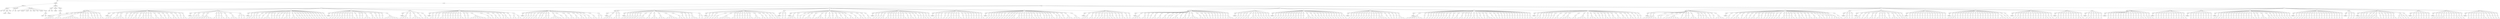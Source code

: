digraph Tree {
	"t0" [label = "TEI"];
	"t1" [label = "teiHeader"];
	"t2" [label = "fileDesc"];
	"t3" [label = "titleStmt"];
	"t4" [label = "title"];
	"t5" [label = "title"];
	"t6" [label = "author"];
	"t7" [label = "surname"];
	"t8" [label = "forename"];
	"t9" [label = "date"];
	"t10" [label = "publicationStmt"];
	"t11" [label = "p"];
	"t12" [label = "idno"];
	"t13" [label = "sourceDesc"];
	"t14" [label = "genre"];
	"t15" [label = "inspiration"];
	"t16" [label = "structure"];
	"t17" [label = "type"];
	"t18" [label = "periode"];
	"t19" [label = "taille"];
	"t20" [label = "permalien"];
	"t21" [label = "sources"];
	"t22" [label = "source"];
	"t23" [label = "author"];
	"t24" [label = "text"];
	"t25" [label = "profileDesc"];
	"t26" [label = "creation"];
	"t27" [label = "date"];
	"t28" [label = "date"];
	"t29" [label = "langUsage"];
	"t30" [label = "language"];
	"t31" [label = "textClass"];
	"t32" [label = "keywords"];
	"t33" [label = "term"];
	"t34" [label = "text"];
	"t35" [label = "body"];
	"t36" [label = "div1"];
	"t37" [label = "head"];
	"t38" [label = "div2"];
	"t39" [label = "head"];
	"t40" [label = "listPerson"];
	"t41" [label = "sp"];
	"t42" [label = "p"];
	"t43" [label = "s"];
	"t44" [label = "s"];
	"t45" [label = "s"];
	"t46" [label = "s"];
	"t47" [label = "sp"];
	"t48" [label = "p"];
	"t49" [label = "s"];
	"t50" [label = "s"];
	"t51" [label = "s"];
	"t52" [label = "sp"];
	"t53" [label = "p"];
	"t54" [label = "s"];
	"t55" [label = "s"];
	"t56" [label = "s"];
	"t57" [label = "s"];
	"t58" [label = "s"];
	"t59" [label = "s"];
	"t60" [label = "s"];
	"t61" [label = "sp"];
	"t62" [label = "p"];
	"t63" [label = "s"];
	"t64" [label = "sp"];
	"t65" [label = "p"];
	"t66" [label = "s"];
	"t67" [label = "sp"];
	"t68" [label = "p"];
	"t69" [label = "s"];
	"t70" [label = "sp"];
	"t71" [label = "p"];
	"t72" [label = "s"];
	"t73" [label = "s"];
	"t74" [label = "sp"];
	"t75" [label = "p"];
	"t76" [label = "s"];
	"t77" [label = "sp"];
	"t78" [label = "p"];
	"t79" [label = "s"];
	"t80" [label = "sp"];
	"t81" [label = "p"];
	"t82" [label = "s"];
	"t83" [label = "sp"];
	"t84" [label = "p"];
	"t85" [label = "s"];
	"t86" [label = "s"];
	"t87" [label = "div2"];
	"t88" [label = "head"];
	"t89" [label = "listPerson"];
	"t90" [label = "sp"];
	"t91" [label = "p"];
	"t92" [label = "s"];
	"t93" [label = "s"];
	"t94" [label = "s"];
	"t95" [label = "sp"];
	"t96" [label = "p"];
	"t97" [label = "s"];
	"t98" [label = "sp"];
	"t99" [label = "p"];
	"t100" [label = "s"];
	"t101" [label = "s"];
	"t102" [label = "s"];
	"t103" [label = "s"];
	"t104" [label = "sp"];
	"t105" [label = "p"];
	"t106" [label = "s"];
	"t107" [label = "sp"];
	"t108" [label = "p"];
	"t109" [label = "s"];
	"t110" [label = "sp"];
	"t111" [label = "p"];
	"t112" [label = "s"];
	"t113" [label = "sp"];
	"t114" [label = "p"];
	"t115" [label = "s"];
	"t116" [label = "s"];
	"t117" [label = "sp"];
	"t118" [label = "p"];
	"t119" [label = "s"];
	"t120" [label = "sp"];
	"t121" [label = "p"];
	"t122" [label = "s"];
	"t123" [label = "s"];
	"t124" [label = "sp"];
	"t125" [label = "p"];
	"t126" [label = "s"];
	"t127" [label = "sp"];
	"t128" [label = "p"];
	"t129" [label = "s"];
	"t130" [label = "sp"];
	"t131" [label = "p"];
	"t132" [label = "s"];
	"t133" [label = "s"];
	"t134" [label = "sp"];
	"t135" [label = "p"];
	"t136" [label = "s"];
	"t137" [label = "s"];
	"t138" [label = "sp"];
	"t139" [label = "p"];
	"t140" [label = "s"];
	"t141" [label = "s"];
	"t142" [label = "sp"];
	"t143" [label = "p"];
	"t144" [label = "s"];
	"t145" [label = "sp"];
	"t146" [label = "p"];
	"t147" [label = "s"];
	"t148" [label = "s"];
	"t149" [label = "sp"];
	"t150" [label = "p"];
	"t151" [label = "s"];
	"t152" [label = "s"];
	"t153" [label = "sp"];
	"t154" [label = "p"];
	"t155" [label = "s"];
	"t156" [label = "sp"];
	"t157" [label = "p"];
	"t158" [label = "s"];
	"t159" [label = "sp"];
	"t160" [label = "p"];
	"t161" [label = "s"];
	"t162" [label = "s"];
	"t163" [label = "div2"];
	"t164" [label = "head"];
	"t165" [label = "listPerson"];
	"t166" [label = "sp"];
	"t167" [label = "p"];
	"t168" [label = "s"];
	"t169" [label = "sp"];
	"t170" [label = "p"];
	"t171" [label = "s"];
	"t172" [label = "p"];
	"t173" [label = "s"];
	"t174" [label = "sp"];
	"t175" [label = "p"];
	"t176" [label = "s"];
	"t177" [label = "sp"];
	"t178" [label = "p"];
	"t179" [label = "s"];
	"t180" [label = "s"];
	"t181" [label = "s"];
	"t182" [label = "s"];
	"t183" [label = "s"];
	"t184" [label = "s"];
	"t185" [label = "sp"];
	"t186" [label = "p"];
	"t187" [label = "s"];
	"t188" [label = "s"];
	"t189" [label = "sp"];
	"t190" [label = "p"];
	"t191" [label = "s"];
	"t192" [label = "sp"];
	"t193" [label = "p"];
	"t194" [label = "s"];
	"t195" [label = "s"];
	"t196" [label = "sp"];
	"t197" [label = "p"];
	"t198" [label = "s"];
	"t199" [label = "s"];
	"t200" [label = "sp"];
	"t201" [label = "p"];
	"t202" [label = "s"];
	"t203" [label = "s"];
	"t204" [label = "s"];
	"t205" [label = "sp"];
	"t206" [label = "p"];
	"t207" [label = "s"];
	"t208" [label = "p"];
	"t209" [label = "s"];
	"t210" [label = "p"];
	"t211" [label = "s"];
	"t212" [label = "div2"];
	"t213" [label = "head"];
	"t214" [label = "listPerson"];
	"t215" [label = "sp"];
	"t216" [label = "p"];
	"t217" [label = "s"];
	"t218" [label = "s"];
	"t219" [label = "sp"];
	"t220" [label = "p"];
	"t221" [label = "s"];
	"t222" [label = "s"];
	"t223" [label = "sp"];
	"t224" [label = "p"];
	"t225" [label = "s"];
	"t226" [label = "sp"];
	"t227" [label = "p"];
	"t228" [label = "s"];
	"t229" [label = "sp"];
	"t230" [label = "p"];
	"t231" [label = "s"];
	"t232" [label = "sp"];
	"t233" [label = "p"];
	"t234" [label = "s"];
	"t235" [label = "s"];
	"t236" [label = "s"];
	"t237" [label = "sp"];
	"t238" [label = "p"];
	"t239" [label = "s"];
	"t240" [label = "sp"];
	"t241" [label = "p"];
	"t242" [label = "s"];
	"t243" [label = "sp"];
	"t244" [label = "p"];
	"t245" [label = "s"];
	"t246" [label = "sp"];
	"t247" [label = "p"];
	"t248" [label = "s"];
	"t249" [label = "sp"];
	"t250" [label = "p"];
	"t251" [label = "s"];
	"t252" [label = "sp"];
	"t253" [label = "p"];
	"t254" [label = "s"];
	"t255" [label = "s"];
	"t256" [label = "sp"];
	"t257" [label = "p"];
	"t258" [label = "s"];
	"t259" [label = "sp"];
	"t260" [label = "p"];
	"t261" [label = "s"];
	"t262" [label = "s"];
	"t263" [label = "s"];
	"t264" [label = "sp"];
	"t265" [label = "p"];
	"t266" [label = "s"];
	"t267" [label = "sp"];
	"t268" [label = "p"];
	"t269" [label = "s"];
	"t270" [label = "sp"];
	"t271" [label = "p"];
	"t272" [label = "s"];
	"t273" [label = "sp"];
	"t274" [label = "p"];
	"t275" [label = "s"];
	"t276" [label = "sp"];
	"t277" [label = "p"];
	"t278" [label = "s"];
	"t279" [label = "sp"];
	"t280" [label = "p"];
	"t281" [label = "s"];
	"t282" [label = "sp"];
	"t283" [label = "p"];
	"t284" [label = "s"];
	"t285" [label = "sp"];
	"t286" [label = "p"];
	"t287" [label = "s"];
	"t288" [label = "sp"];
	"t289" [label = "p"];
	"t290" [label = "s"];
	"t291" [label = "sp"];
	"t292" [label = "p"];
	"t293" [label = "s"];
	"t294" [label = "sp"];
	"t295" [label = "p"];
	"t296" [label = "s"];
	"t297" [label = "sp"];
	"t298" [label = "p"];
	"t299" [label = "s"];
	"t300" [label = "div2"];
	"t301" [label = "head"];
	"t302" [label = "listPerson"];
	"t303" [label = "sp"];
	"t304" [label = "p"];
	"t305" [label = "s"];
	"t306" [label = "sp"];
	"t307" [label = "p"];
	"t308" [label = "s"];
	"t309" [label = "sp"];
	"t310" [label = "p"];
	"t311" [label = "s"];
	"t312" [label = "sp"];
	"t313" [label = "p"];
	"t314" [label = "s"];
	"t315" [label = "sp"];
	"t316" [label = "p"];
	"t317" [label = "s"];
	"t318" [label = "s"];
	"t319" [label = "sp"];
	"t320" [label = "p"];
	"t321" [label = "s"];
	"t322" [label = "sp"];
	"t323" [label = "p"];
	"t324" [label = "s"];
	"t325" [label = "sp"];
	"t326" [label = "p"];
	"t327" [label = "s"];
	"t328" [label = "sp"];
	"t329" [label = "p"];
	"t330" [label = "s"];
	"t331" [label = "s"];
	"t332" [label = "sp"];
	"t333" [label = "p"];
	"t334" [label = "s"];
	"t335" [label = "sp"];
	"t336" [label = "p"];
	"t337" [label = "s"];
	"t338" [label = "sp"];
	"t339" [label = "p"];
	"t340" [label = "s"];
	"t341" [label = "sp"];
	"t342" [label = "p"];
	"t343" [label = "s"];
	"t344" [label = "s"];
	"t345" [label = "s"];
	"t346" [label = "sp"];
	"t347" [label = "p"];
	"t348" [label = "s"];
	"t349" [label = "s"];
	"t350" [label = "sp"];
	"t351" [label = "p"];
	"t352" [label = "s"];
	"t353" [label = "sp"];
	"t354" [label = "p"];
	"t355" [label = "s"];
	"t356" [label = "sp"];
	"t357" [label = "p"];
	"t358" [label = "s"];
	"t359" [label = "sp"];
	"t360" [label = "p"];
	"t361" [label = "s"];
	"t362" [label = "s"];
	"t363" [label = "s"];
	"t364" [label = "s"];
	"t365" [label = "s"];
	"t366" [label = "s"];
	"t367" [label = "div2"];
	"t368" [label = "head"];
	"t369" [label = "listPerson"];
	"t370" [label = "sp"];
	"t371" [label = "p"];
	"t372" [label = "s"];
	"t373" [label = "s"];
	"t374" [label = "s"];
	"t375" [label = "s"];
	"t376" [label = "sp"];
	"t377" [label = "p"];
	"t378" [label = "s"];
	"t379" [label = "sp"];
	"t380" [label = "p"];
	"t381" [label = "s"];
	"t382" [label = "s"];
	"t383" [label = "s"];
	"t384" [label = "s"];
	"t385" [label = "sp"];
	"t386" [label = "p"];
	"t387" [label = "s"];
	"t388" [label = "sp"];
	"t389" [label = "p"];
	"t390" [label = "s"];
	"t391" [label = "s"];
	"t392" [label = "div2"];
	"t393" [label = "head"];
	"t394" [label = "listPerson"];
	"t395" [label = "sp"];
	"t396" [label = "p"];
	"t397" [label = "s"];
	"t398" [label = "s"];
	"t399" [label = "sp"];
	"t400" [label = "p"];
	"t401" [label = "s"];
	"t402" [label = "sp"];
	"t403" [label = "p"];
	"t404" [label = "s"];
	"t405" [label = "sp"];
	"t406" [label = "p"];
	"t407" [label = "s"];
	"t408" [label = "s"];
	"t409" [label = "sp"];
	"t410" [label = "p"];
	"t411" [label = "s"];
	"t412" [label = "sp"];
	"t413" [label = "p"];
	"t414" [label = "s"];
	"t415" [label = "sp"];
	"t416" [label = "p"];
	"t417" [label = "s"];
	"t418" [label = "sp"];
	"t419" [label = "p"];
	"t420" [label = "s"];
	"t421" [label = "sp"];
	"t422" [label = "p"];
	"t423" [label = "s"];
	"t424" [label = "sp"];
	"t425" [label = "p"];
	"t426" [label = "s"];
	"t427" [label = "sp"];
	"t428" [label = "p"];
	"t429" [label = "s"];
	"t430" [label = "s"];
	"t431" [label = "sp"];
	"t432" [label = "p"];
	"t433" [label = "s"];
	"t434" [label = "sp"];
	"t435" [label = "p"];
	"t436" [label = "s"];
	"t437" [label = "sp"];
	"t438" [label = "p"];
	"t439" [label = "s"];
	"t440" [label = "s"];
	"t441" [label = "s"];
	"t442" [label = "s"];
	"t443" [label = "s"];
	"t444" [label = "s"];
	"t445" [label = "s"];
	"t446" [label = "sp"];
	"t447" [label = "p"];
	"t448" [label = "s"];
	"t449" [label = "s"];
	"t450" [label = "sp"];
	"t451" [label = "p"];
	"t452" [label = "s"];
	"t453" [label = "sp"];
	"t454" [label = "p"];
	"t455" [label = "s"];
	"t456" [label = "s"];
	"t457" [label = "sp"];
	"t458" [label = "p"];
	"t459" [label = "s"];
	"t460" [label = "sp"];
	"t461" [label = "p"];
	"t462" [label = "s"];
	"t463" [label = "sp"];
	"t464" [label = "p"];
	"t465" [label = "s"];
	"t466" [label = "s"];
	"t467" [label = "sp"];
	"t468" [label = "p"];
	"t469" [label = "s"];
	"t470" [label = "sp"];
	"t471" [label = "p"];
	"t472" [label = "s"];
	"t473" [label = "s"];
	"t474" [label = "p"];
	"t475" [label = "s"];
	"t476" [label = "s"];
	"t477" [label = "div2"];
	"t478" [label = "head"];
	"t479" [label = "listPerson"];
	"t480" [label = "sp"];
	"t481" [label = "p"];
	"t482" [label = "s"];
	"t483" [label = "sp"];
	"t484" [label = "p"];
	"t485" [label = "s"];
	"t486" [label = "sp"];
	"t487" [label = "p"];
	"t488" [label = "s"];
	"t489" [label = "sp"];
	"t490" [label = "p"];
	"t491" [label = "s"];
	"t492" [label = "sp"];
	"t493" [label = "p"];
	"t494" [label = "s"];
	"t495" [label = "s"];
	"t496" [label = "sp"];
	"t497" [label = "p"];
	"t498" [label = "s"];
	"t499" [label = "sp"];
	"t500" [label = "p"];
	"t501" [label = "s"];
	"t502" [label = "sp"];
	"t503" [label = "p"];
	"t504" [label = "s"];
	"t505" [label = "s"];
	"t506" [label = "sp"];
	"t507" [label = "p"];
	"t508" [label = "s"];
	"t509" [label = "sp"];
	"t510" [label = "p"];
	"t511" [label = "s"];
	"t512" [label = "s"];
	"t513" [label = "s"];
	"t514" [label = "s"];
	"t515" [label = "s"];
	"t516" [label = "sp"];
	"t517" [label = "p"];
	"t518" [label = "s"];
	"t519" [label = "sp"];
	"t520" [label = "p"];
	"t521" [label = "s"];
	"t522" [label = "s"];
	"t523" [label = "sp"];
	"t524" [label = "p"];
	"t525" [label = "s"];
	"t526" [label = "s"];
	"t527" [label = "sp"];
	"t528" [label = "p"];
	"t529" [label = "s"];
	"t530" [label = "s"];
	"t531" [label = "sp"];
	"t532" [label = "p"];
	"t533" [label = "s"];
	"t534" [label = "s"];
	"t535" [label = "sp"];
	"t536" [label = "p"];
	"t537" [label = "s"];
	"t538" [label = "sp"];
	"t539" [label = "p"];
	"t540" [label = "s"];
	"t541" [label = "s"];
	"t542" [label = "sp"];
	"t543" [label = "p"];
	"t544" [label = "s"];
	"t545" [label = "s"];
	"t546" [label = "sp"];
	"t547" [label = "p"];
	"t548" [label = "s"];
	"t549" [label = "p"];
	"t550" [label = "s"];
	"t551" [label = "div1"];
	"t552" [label = "head"];
	"t553" [label = "div2"];
	"t554" [label = "head"];
	"t555" [label = "listPerson"];
	"t556" [label = "sp"];
	"t557" [label = "p"];
	"t558" [label = "s"];
	"t559" [label = "s"];
	"t560" [label = "s"];
	"t561" [label = "s"];
	"t562" [label = "sp"];
	"t563" [label = "p"];
	"t564" [label = "s"];
	"t565" [label = "s"];
	"t566" [label = "sp"];
	"t567" [label = "p"];
	"t568" [label = "s"];
	"t569" [label = "div2"];
	"t570" [label = "head"];
	"t571" [label = "listPerson"];
	"t572" [label = "sp"];
	"t573" [label = "p"];
	"t574" [label = "s"];
	"t575" [label = "sp"];
	"t576" [label = "p"];
	"t577" [label = "s"];
	"t578" [label = "sp"];
	"t579" [label = "p"];
	"t580" [label = "s"];
	"t581" [label = "sp"];
	"t582" [label = "p"];
	"t583" [label = "s"];
	"t584" [label = "sp"];
	"t585" [label = "p"];
	"t586" [label = "s"];
	"t587" [label = "s"];
	"t588" [label = "sp"];
	"t589" [label = "p"];
	"t590" [label = "s"];
	"t591" [label = "sp"];
	"t592" [label = "p"];
	"t593" [label = "s"];
	"t594" [label = "s"];
	"t595" [label = "s"];
	"t596" [label = "sp"];
	"t597" [label = "p"];
	"t598" [label = "s"];
	"t599" [label = "s"];
	"t600" [label = "sp"];
	"t601" [label = "p"];
	"t602" [label = "s"];
	"t603" [label = "s"];
	"t604" [label = "s"];
	"t605" [label = "sp"];
	"t606" [label = "p"];
	"t607" [label = "s"];
	"t608" [label = "s"];
	"t609" [label = "s"];
	"t610" [label = "sp"];
	"t611" [label = "p"];
	"t612" [label = "s"];
	"t613" [label = "s"];
	"t614" [label = "s"];
	"t615" [label = "s"];
	"t616" [label = "s"];
	"t617" [label = "sp"];
	"t618" [label = "p"];
	"t619" [label = "s"];
	"t620" [label = "s"];
	"t621" [label = "sp"];
	"t622" [label = "p"];
	"t623" [label = "s"];
	"t624" [label = "sp"];
	"t625" [label = "p"];
	"t626" [label = "s"];
	"t627" [label = "sp"];
	"t628" [label = "p"];
	"t629" [label = "s"];
	"t630" [label = "sp"];
	"t631" [label = "p"];
	"t632" [label = "s"];
	"t633" [label = "s"];
	"t634" [label = "s"];
	"t635" [label = "sp"];
	"t636" [label = "p"];
	"t637" [label = "s"];
	"t638" [label = "p"];
	"t639" [label = "s"];
	"t640" [label = "div2"];
	"t641" [label = "head"];
	"t642" [label = "listPerson"];
	"t643" [label = "sp"];
	"t644" [label = "p"];
	"t645" [label = "s"];
	"t646" [label = "s"];
	"t647" [label = "sp"];
	"t648" [label = "p"];
	"t649" [label = "s"];
	"t650" [label = "sp"];
	"t651" [label = "p"];
	"t652" [label = "s"];
	"t653" [label = "sp"];
	"t654" [label = "p"];
	"t655" [label = "s"];
	"t656" [label = "s"];
	"t657" [label = "sp"];
	"t658" [label = "p"];
	"t659" [label = "s"];
	"t660" [label = "s"];
	"t661" [label = "s"];
	"t662" [label = "s"];
	"t663" [label = "s"];
	"t664" [label = "sp"];
	"t665" [label = "p"];
	"t666" [label = "s"];
	"t667" [label = "s"];
	"t668" [label = "sp"];
	"t669" [label = "p"];
	"t670" [label = "s"];
	"t671" [label = "sp"];
	"t672" [label = "p"];
	"t673" [label = "s"];
	"t674" [label = "sp"];
	"t675" [label = "p"];
	"t676" [label = "s"];
	"t677" [label = "sp"];
	"t678" [label = "p"];
	"t679" [label = "s"];
	"t680" [label = "sp"];
	"t681" [label = "p"];
	"t682" [label = "s"];
	"t683" [label = "sp"];
	"t684" [label = "p"];
	"t685" [label = "s"];
	"t686" [label = "s"];
	"t687" [label = "sp"];
	"t688" [label = "p"];
	"t689" [label = "s"];
	"t690" [label = "s"];
	"t691" [label = "s"];
	"t692" [label = "sp"];
	"t693" [label = "p"];
	"t694" [label = "s"];
	"t695" [label = "s"];
	"t696" [label = "sp"];
	"t697" [label = "p"];
	"t698" [label = "s"];
	"t699" [label = "sp"];
	"t700" [label = "p"];
	"t701" [label = "s"];
	"t702" [label = "s"];
	"t703" [label = "sp"];
	"t704" [label = "p"];
	"t705" [label = "s"];
	"t706" [label = "sp"];
	"t707" [label = "p"];
	"t708" [label = "s"];
	"t709" [label = "s"];
	"t710" [label = "div2"];
	"t711" [label = "head"];
	"t712" [label = "listPerson"];
	"t713" [label = "sp"];
	"t714" [label = "p"];
	"t715" [label = "s"];
	"t716" [label = "sp"];
	"t717" [label = "p"];
	"t718" [label = "s"];
	"t719" [label = "div2"];
	"t720" [label = "head"];
	"t721" [label = "listPerson"];
	"t722" [label = "sp"];
	"t723" [label = "p"];
	"t724" [label = "s"];
	"t725" [label = "s"];
	"t726" [label = "s"];
	"t727" [label = "s"];
	"t728" [label = "sp"];
	"t729" [label = "p"];
	"t730" [label = "s"];
	"t731" [label = "sp"];
	"t732" [label = "p"];
	"t733" [label = "s"];
	"t734" [label = "sp"];
	"t735" [label = "p"];
	"t736" [label = "s"];
	"t737" [label = "sp"];
	"t738" [label = "p"];
	"t739" [label = "s"];
	"t740" [label = "s"];
	"t741" [label = "s"];
	"t742" [label = "sp"];
	"t743" [label = "p"];
	"t744" [label = "s"];
	"t745" [label = "sp"];
	"t746" [label = "p"];
	"t747" [label = "s"];
	"t748" [label = "s"];
	"t749" [label = "s"];
	"t750" [label = "s"];
	"t751" [label = "sp"];
	"t752" [label = "p"];
	"t753" [label = "s"];
	"t754" [label = "sp"];
	"t755" [label = "p"];
	"t756" [label = "s"];
	"t757" [label = "s"];
	"t758" [label = "sp"];
	"t759" [label = "p"];
	"t760" [label = "s"];
	"t761" [label = "sp"];
	"t762" [label = "p"];
	"t763" [label = "s"];
	"t764" [label = "s"];
	"t765" [label = "s"];
	"t766" [label = "sp"];
	"t767" [label = "p"];
	"t768" [label = "s"];
	"t769" [label = "sp"];
	"t770" [label = "p"];
	"t771" [label = "s"];
	"t772" [label = "s"];
	"t773" [label = "sp"];
	"t774" [label = "p"];
	"t775" [label = "s"];
	"t776" [label = "s"];
	"t777" [label = "sp"];
	"t778" [label = "p"];
	"t779" [label = "s"];
	"t780" [label = "s"];
	"t781" [label = "sp"];
	"t782" [label = "p"];
	"t783" [label = "s"];
	"t784" [label = "s"];
	"t785" [label = "sp"];
	"t786" [label = "p"];
	"t787" [label = "s"];
	"t788" [label = "sp"];
	"t789" [label = "p"];
	"t790" [label = "s"];
	"t791" [label = "s"];
	"t792" [label = "div2"];
	"t793" [label = "head"];
	"t794" [label = "listPerson"];
	"t795" [label = "sp"];
	"t796" [label = "p"];
	"t797" [label = "s"];
	"t798" [label = "sp"];
	"t799" [label = "p"];
	"t800" [label = "s"];
	"t801" [label = "sp"];
	"t802" [label = "p"];
	"t803" [label = "s"];
	"t804" [label = "sp"];
	"t805" [label = "p"];
	"t806" [label = "s"];
	"t807" [label = "s"];
	"t808" [label = "sp"];
	"t809" [label = "p"];
	"t810" [label = "s"];
	"t811" [label = "s"];
	"t812" [label = "sp"];
	"t813" [label = "p"];
	"t814" [label = "s"];
	"t815" [label = "sp"];
	"t816" [label = "p"];
	"t817" [label = "s"];
	"t818" [label = "sp"];
	"t819" [label = "p"];
	"t820" [label = "s"];
	"t821" [label = "sp"];
	"t822" [label = "p"];
	"t823" [label = "s"];
	"t824" [label = "sp"];
	"t825" [label = "p"];
	"t826" [label = "s"];
	"t827" [label = "sp"];
	"t828" [label = "p"];
	"t829" [label = "s"];
	"t830" [label = "s"];
	"t831" [label = "sp"];
	"t832" [label = "p"];
	"t833" [label = "s"];
	"t834" [label = "sp"];
	"t835" [label = "p"];
	"t836" [label = "s"];
	"t837" [label = "s"];
	"t838" [label = "sp"];
	"t839" [label = "p"];
	"t840" [label = "s"];
	"t841" [label = "sp"];
	"t842" [label = "p"];
	"t843" [label = "s"];
	"t844" [label = "sp"];
	"t845" [label = "p"];
	"t846" [label = "s"];
	"t847" [label = "sp"];
	"t848" [label = "p"];
	"t849" [label = "s"];
	"t850" [label = "s"];
	"t851" [label = "sp"];
	"t852" [label = "p"];
	"t853" [label = "s"];
	"t854" [label = "sp"];
	"t855" [label = "p"];
	"t856" [label = "s"];
	"t857" [label = "div2"];
	"t858" [label = "head"];
	"t859" [label = "listPerson"];
	"t860" [label = "sp"];
	"t861" [label = "p"];
	"t862" [label = "s"];
	"t863" [label = "s"];
	"t864" [label = "sp"];
	"t865" [label = "p"];
	"t866" [label = "s"];
	"t867" [label = "sp"];
	"t868" [label = "p"];
	"t869" [label = "s"];
	"t870" [label = "sp"];
	"t871" [label = "p"];
	"t872" [label = "s"];
	"t873" [label = "sp"];
	"t874" [label = "p"];
	"t875" [label = "s"];
	"t876" [label = "sp"];
	"t877" [label = "p"];
	"t878" [label = "s"];
	"t879" [label = "s"];
	"t880" [label = "sp"];
	"t881" [label = "p"];
	"t882" [label = "s"];
	"t883" [label = "sp"];
	"t884" [label = "p"];
	"t885" [label = "s"];
	"t886" [label = "sp"];
	"t887" [label = "p"];
	"t888" [label = "s"];
	"t889" [label = "s"];
	"t890" [label = "sp"];
	"t891" [label = "p"];
	"t892" [label = "s"];
	"t893" [label = "sp"];
	"t894" [label = "p"];
	"t895" [label = "s"];
	"t896" [label = "sp"];
	"t897" [label = "p"];
	"t898" [label = "s"];
	"t899" [label = "sp"];
	"t900" [label = "p"];
	"t901" [label = "s"];
	"t902" [label = "sp"];
	"t903" [label = "p"];
	"t904" [label = "s"];
	"t905" [label = "sp"];
	"t906" [label = "p"];
	"t907" [label = "s"];
	"t908" [label = "sp"];
	"t909" [label = "p"];
	"t910" [label = "s"];
	"t911" [label = "sp"];
	"t912" [label = "p"];
	"t913" [label = "s"];
	"t914" [label = "s"];
	"t915" [label = "div2"];
	"t916" [label = "head"];
	"t917" [label = "listPerson"];
	"t918" [label = "sp"];
	"t919" [label = "p"];
	"t920" [label = "s"];
	"t921" [label = "sp"];
	"t922" [label = "p"];
	"t923" [label = "s"];
	"t924" [label = "sp"];
	"t925" [label = "p"];
	"t926" [label = "s"];
	"t927" [label = "sp"];
	"t928" [label = "p"];
	"t929" [label = "s"];
	"t930" [label = "sp"];
	"t931" [label = "p"];
	"t932" [label = "s"];
	"t933" [label = "sp"];
	"t934" [label = "p"];
	"t935" [label = "s"];
	"t936" [label = "sp"];
	"t937" [label = "p"];
	"t938" [label = "s"];
	"t939" [label = "sp"];
	"t940" [label = "p"];
	"t941" [label = "s"];
	"t942" [label = "sp"];
	"t943" [label = "p"];
	"t944" [label = "s"];
	"t945" [label = "sp"];
	"t946" [label = "p"];
	"t947" [label = "s"];
	"t948" [label = "sp"];
	"t949" [label = "p"];
	"t950" [label = "s"];
	"t951" [label = "s"];
	"t952" [label = "sp"];
	"t953" [label = "p"];
	"t954" [label = "s"];
	"t955" [label = "s"];
	"t956" [label = "sp"];
	"t957" [label = "p"];
	"t958" [label = "s"];
	"t959" [label = "sp"];
	"t960" [label = "p"];
	"t961" [label = "s"];
	"t962" [label = "sp"];
	"t963" [label = "p"];
	"t964" [label = "s"];
	"t965" [label = "sp"];
	"t966" [label = "p"];
	"t967" [label = "s"];
	"t968" [label = "sp"];
	"t969" [label = "p"];
	"t970" [label = "s"];
	"t971" [label = "s"];
	"t972" [label = "sp"];
	"t973" [label = "p"];
	"t974" [label = "s"];
	"t975" [label = "sp"];
	"t976" [label = "p"];
	"t977" [label = "s"];
	"t978" [label = "sp"];
	"t979" [label = "p"];
	"t980" [label = "s"];
	"t981" [label = "sp"];
	"t982" [label = "p"];
	"t983" [label = "s"];
	"t984" [label = "sp"];
	"t985" [label = "p"];
	"t986" [label = "s"];
	"t987" [label = "sp"];
	"t988" [label = "p"];
	"t989" [label = "s"];
	"t990" [label = "sp"];
	"t991" [label = "p"];
	"t992" [label = "s"];
	"t993" [label = "s"];
	"t994" [label = "sp"];
	"t995" [label = "p"];
	"t996" [label = "s"];
	"t997" [label = "sp"];
	"t998" [label = "p"];
	"t999" [label = "s"];
	"t1000" [label = "s"];
	"t1001" [label = "sp"];
	"t1002" [label = "p"];
	"t1003" [label = "s"];
	"t1004" [label = "sp"];
	"t1005" [label = "p"];
	"t1006" [label = "s"];
	"t1007" [label = "s"];
	"t1008" [label = "s"];
	"t1009" [label = "sp"];
	"t1010" [label = "p"];
	"t1011" [label = "s"];
	"t1012" [label = "s"];
	"t1013" [label = "s"];
	"t1014" [label = "div2"];
	"t1015" [label = "head"];
	"t1016" [label = "listPerson"];
	"t1017" [label = "sp"];
	"t1018" [label = "p"];
	"t1019" [label = "s"];
	"t1020" [label = "s"];
	"t1021" [label = "s"];
	"t1022" [label = "sp"];
	"t1023" [label = "p"];
	"t1024" [label = "s"];
	"t1025" [label = "s"];
	"t1026" [label = "sp"];
	"t1027" [label = "p"];
	"t1028" [label = "s"];
	"t1029" [label = "sp"];
	"t1030" [label = "p"];
	"t1031" [label = "s"];
	"t1032" [label = "sp"];
	"t1033" [label = "p"];
	"t1034" [label = "s"];
	"t1035" [label = "sp"];
	"t1036" [label = "p"];
	"t1037" [label = "s"];
	"t1038" [label = "s"];
	"t1039" [label = "sp"];
	"t1040" [label = "p"];
	"t1041" [label = "s"];
	"t1042" [label = "s"];
	"t1043" [label = "sp"];
	"t1044" [label = "p"];
	"t1045" [label = "s"];
	"t1046" [label = "sp"];
	"t1047" [label = "p"];
	"t1048" [label = "s"];
	"t1049" [label = "sp"];
	"t1050" [label = "p"];
	"t1051" [label = "s"];
	"t1052" [label = "sp"];
	"t1053" [label = "p"];
	"t1054" [label = "s"];
	"t1055" [label = "sp"];
	"t1056" [label = "p"];
	"t1057" [label = "s"];
	"t1058" [label = "s"];
	"t1059" [label = "sp"];
	"t1060" [label = "p"];
	"t1061" [label = "s"];
	"t1062" [label = "sp"];
	"t1063" [label = "p"];
	"t1064" [label = "s"];
	"t1065" [label = "div1"];
	"t1066" [label = "head"];
	"t1067" [label = "div2"];
	"t1068" [label = "head"];
	"t1069" [label = "listPerson"];
	"t1070" [label = "sp"];
	"t1071" [label = "p"];
	"t1072" [label = "s"];
	"t1073" [label = "s"];
	"t1074" [label = "s"];
	"t1075" [label = "s"];
	"t1076" [label = "sp"];
	"t1077" [label = "p"];
	"t1078" [label = "s"];
	"t1079" [label = "s"];
	"t1080" [label = "sp"];
	"t1081" [label = "p"];
	"t1082" [label = "s"];
	"t1083" [label = "sp"];
	"t1084" [label = "p"];
	"t1085" [label = "s"];
	"t1086" [label = "sp"];
	"t1087" [label = "p"];
	"t1088" [label = "s"];
	"t1089" [label = "s"];
	"t1090" [label = "sp"];
	"t1091" [label = "p"];
	"t1092" [label = "s"];
	"t1093" [label = "s"];
	"t1094" [label = "sp"];
	"t1095" [label = "p"];
	"t1096" [label = "s"];
	"t1097" [label = "s"];
	"t1098" [label = "sp"];
	"t1099" [label = "p"];
	"t1100" [label = "s"];
	"t1101" [label = "sp"];
	"t1102" [label = "p"];
	"t1103" [label = "s"];
	"t1104" [label = "sp"];
	"t1105" [label = "p"];
	"t1106" [label = "s"];
	"t1107" [label = "s"];
	"t1108" [label = "s"];
	"t1109" [label = "sp"];
	"t1110" [label = "p"];
	"t1111" [label = "s"];
	"t1112" [label = "sp"];
	"t1113" [label = "p"];
	"t1114" [label = "s"];
	"t1115" [label = "s"];
	"t1116" [label = "sp"];
	"t1117" [label = "p"];
	"t1118" [label = "s"];
	"t1119" [label = "sp"];
	"t1120" [label = "p"];
	"t1121" [label = "s"];
	"t1122" [label = "s"];
	"t1123" [label = "s"];
	"t1124" [label = "s"];
	"t1125" [label = "sp"];
	"t1126" [label = "p"];
	"t1127" [label = "s"];
	"t1128" [label = "s"];
	"t1129" [label = "sp"];
	"t1130" [label = "p"];
	"t1131" [label = "s"];
	"t1132" [label = "sp"];
	"t1133" [label = "p"];
	"t1134" [label = "s"];
	"t1135" [label = "sp"];
	"t1136" [label = "p"];
	"t1137" [label = "s"];
	"t1138" [label = "sp"];
	"t1139" [label = "p"];
	"t1140" [label = "s"];
	"t1141" [label = "sp"];
	"t1142" [label = "p"];
	"t1143" [label = "s"];
	"t1144" [label = "sp"];
	"t1145" [label = "p"];
	"t1146" [label = "s"];
	"t1147" [label = "sp"];
	"t1148" [label = "p"];
	"t1149" [label = "s"];
	"t1150" [label = "sp"];
	"t1151" [label = "p"];
	"t1152" [label = "s"];
	"t1153" [label = "sp"];
	"t1154" [label = "p"];
	"t1155" [label = "s"];
	"t1156" [label = "sp"];
	"t1157" [label = "p"];
	"t1158" [label = "s"];
	"t1159" [label = "s"];
	"t1160" [label = "s"];
	"t1161" [label = "div2"];
	"t1162" [label = "head"];
	"t1163" [label = "listPerson"];
	"t1164" [label = "sp"];
	"t1165" [label = "p"];
	"t1166" [label = "s"];
	"t1167" [label = "sp"];
	"t1168" [label = "p"];
	"t1169" [label = "s"];
	"t1170" [label = "sp"];
	"t1171" [label = "p"];
	"t1172" [label = "s"];
	"t1173" [label = "sp"];
	"t1174" [label = "p"];
	"t1175" [label = "s"];
	"t1176" [label = "sp"];
	"t1177" [label = "p"];
	"t1178" [label = "s"];
	"t1179" [label = "s"];
	"t1180" [label = "sp"];
	"t1181" [label = "p"];
	"t1182" [label = "s"];
	"t1183" [label = "s"];
	"t1184" [label = "s"];
	"t1185" [label = "sp"];
	"t1186" [label = "p"];
	"t1187" [label = "s"];
	"t1188" [label = "sp"];
	"t1189" [label = "p"];
	"t1190" [label = "s"];
	"t1191" [label = "sp"];
	"t1192" [label = "p"];
	"t1193" [label = "s"];
	"t1194" [label = "sp"];
	"t1195" [label = "p"];
	"t1196" [label = "s"];
	"t1197" [label = "sp"];
	"t1198" [label = "p"];
	"t1199" [label = "s"];
	"t1200" [label = "sp"];
	"t1201" [label = "p"];
	"t1202" [label = "s"];
	"t1203" [label = "div2"];
	"t1204" [label = "head"];
	"t1205" [label = "listPerson"];
	"t1206" [label = "sp"];
	"t1207" [label = "p"];
	"t1208" [label = "s"];
	"t1209" [label = "sp"];
	"t1210" [label = "p"];
	"t1211" [label = "s"];
	"t1212" [label = "sp"];
	"t1213" [label = "p"];
	"t1214" [label = "s"];
	"t1215" [label = "sp"];
	"t1216" [label = "p"];
	"t1217" [label = "s"];
	"t1218" [label = "sp"];
	"t1219" [label = "p"];
	"t1220" [label = "s"];
	"t1221" [label = "sp"];
	"t1222" [label = "p"];
	"t1223" [label = "s"];
	"t1224" [label = "sp"];
	"t1225" [label = "p"];
	"t1226" [label = "s"];
	"t1227" [label = "sp"];
	"t1228" [label = "p"];
	"t1229" [label = "s"];
	"t1230" [label = "sp"];
	"t1231" [label = "p"];
	"t1232" [label = "s"];
	"t1233" [label = "s"];
	"t1234" [label = "sp"];
	"t1235" [label = "p"];
	"t1236" [label = "s"];
	"t1237" [label = "sp"];
	"t1238" [label = "p"];
	"t1239" [label = "s"];
	"t1240" [label = "sp"];
	"t1241" [label = "p"];
	"t1242" [label = "s"];
	"t1243" [label = "sp"];
	"t1244" [label = "p"];
	"t1245" [label = "s"];
	"t1246" [label = "s"];
	"t1247" [label = "s"];
	"t1248" [label = "s"];
	"t1249" [label = "sp"];
	"t1250" [label = "p"];
	"t1251" [label = "s"];
	"t1252" [label = "sp"];
	"t1253" [label = "p"];
	"t1254" [label = "s"];
	"t1255" [label = "sp"];
	"t1256" [label = "p"];
	"t1257" [label = "s"];
	"t1258" [label = "sp"];
	"t1259" [label = "p"];
	"t1260" [label = "s"];
	"t1261" [label = "sp"];
	"t1262" [label = "p"];
	"t1263" [label = "s"];
	"t1264" [label = "sp"];
	"t1265" [label = "p"];
	"t1266" [label = "s"];
	"t1267" [label = "sp"];
	"t1268" [label = "p"];
	"t1269" [label = "s"];
	"t1270" [label = "sp"];
	"t1271" [label = "p"];
	"t1272" [label = "s"];
	"t1273" [label = "sp"];
	"t1274" [label = "p"];
	"t1275" [label = "s"];
	"t1276" [label = "sp"];
	"t1277" [label = "p"];
	"t1278" [label = "s"];
	"t1279" [label = "sp"];
	"t1280" [label = "p"];
	"t1281" [label = "s"];
	"t1282" [label = "sp"];
	"t1283" [label = "p"];
	"t1284" [label = "s"];
	"t1285" [label = "p"];
	"t1286" [label = "s"];
	"t1287" [label = "div2"];
	"t1288" [label = "head"];
	"t1289" [label = "listPerson"];
	"t1290" [label = "sp"];
	"t1291" [label = "p"];
	"t1292" [label = "s"];
	"t1293" [label = "sp"];
	"t1294" [label = "p"];
	"t1295" [label = "s"];
	"t1296" [label = "sp"];
	"t1297" [label = "p"];
	"t1298" [label = "s"];
	"t1299" [label = "sp"];
	"t1300" [label = "p"];
	"t1301" [label = "s"];
	"t1302" [label = "sp"];
	"t1303" [label = "p"];
	"t1304" [label = "s"];
	"t1305" [label = "sp"];
	"t1306" [label = "p"];
	"t1307" [label = "s"];
	"t1308" [label = "sp"];
	"t1309" [label = "p"];
	"t1310" [label = "s"];
	"t1311" [label = "sp"];
	"t1312" [label = "p"];
	"t1313" [label = "s"];
	"t1314" [label = "sp"];
	"t1315" [label = "p"];
	"t1316" [label = "s"];
	"t1317" [label = "s"];
	"t1318" [label = "sp"];
	"t1319" [label = "p"];
	"t1320" [label = "s"];
	"t1321" [label = "sp"];
	"t1322" [label = "p"];
	"t1323" [label = "s"];
	"t1324" [label = "sp"];
	"t1325" [label = "p"];
	"t1326" [label = "s"];
	"t1327" [label = "s"];
	"t1328" [label = "s"];
	"t1329" [label = "sp"];
	"t1330" [label = "p"];
	"t1331" [label = "s"];
	"t1332" [label = "sp"];
	"t1333" [label = "p"];
	"t1334" [label = "s"];
	"t1335" [label = "sp"];
	"t1336" [label = "p"];
	"t1337" [label = "s"];
	"t1338" [label = "sp"];
	"t1339" [label = "p"];
	"t1340" [label = "s"];
	"t1341" [label = "sp"];
	"t1342" [label = "p"];
	"t1343" [label = "s"];
	"t1344" [label = "sp"];
	"t1345" [label = "p"];
	"t1346" [label = "s"];
	"t1347" [label = "s"];
	"t1348" [label = "s"];
	"t1349" [label = "div2"];
	"t1350" [label = "head"];
	"t1351" [label = "listPerson"];
	"t1352" [label = "sp"];
	"t1353" [label = "p"];
	"t1354" [label = "s"];
	"t1355" [label = "s"];
	"t1356" [label = "s"];
	"t1357" [label = "s"];
	"t1358" [label = "s"];
	"t1359" [label = "s"];
	"t1360" [label = "s"];
	"t1361" [label = "sp"];
	"t1362" [label = "p"];
	"t1363" [label = "s"];
	"t1364" [label = "sp"];
	"t1365" [label = "p"];
	"t1366" [label = "s"];
	"t1367" [label = "sp"];
	"t1368" [label = "p"];
	"t1369" [label = "s"];
	"t1370" [label = "sp"];
	"t1371" [label = "p"];
	"t1372" [label = "s"];
	"t1373" [label = "sp"];
	"t1374" [label = "p"];
	"t1375" [label = "s"];
	"t1376" [label = "sp"];
	"t1377" [label = "p"];
	"t1378" [label = "s"];
	"t1379" [label = "sp"];
	"t1380" [label = "p"];
	"t1381" [label = "s"];
	"t1382" [label = "sp"];
	"t1383" [label = "p"];
	"t1384" [label = "s"];
	"t1385" [label = "sp"];
	"t1386" [label = "p"];
	"t1387" [label = "s"];
	"t1388" [label = "sp"];
	"t1389" [label = "p"];
	"t1390" [label = "s"];
	"t1391" [label = "s"];
	"t1392" [label = "sp"];
	"t1393" [label = "p"];
	"t1394" [label = "s"];
	"t1395" [label = "sp"];
	"t1396" [label = "p"];
	"t1397" [label = "s"];
	"t1398" [label = "s"];
	"t1399" [label = "sp"];
	"t1400" [label = "p"];
	"t1401" [label = "s"];
	"t1402" [label = "s"];
	"t1403" [label = "sp"];
	"t1404" [label = "p"];
	"t1405" [label = "s"];
	"t1406" [label = "sp"];
	"t1407" [label = "p"];
	"t1408" [label = "s"];
	"t1409" [label = "sp"];
	"t1410" [label = "p"];
	"t1411" [label = "s"];
	"t1412" [label = "sp"];
	"t1413" [label = "p"];
	"t1414" [label = "s"];
	"t1415" [label = "s"];
	"t1416" [label = "sp"];
	"t1417" [label = "p"];
	"t1418" [label = "s"];
	"t1419" [label = "s"];
	"t1420" [label = "sp"];
	"t1421" [label = "p"];
	"t1422" [label = "s"];
	"t1423" [label = "sp"];
	"t1424" [label = "p"];
	"t1425" [label = "s"];
	"t1426" [label = "sp"];
	"t1427" [label = "p"];
	"t1428" [label = "s"];
	"t1429" [label = "s"];
	"t1430" [label = "s"];
	"t1431" [label = "sp"];
	"t1432" [label = "p"];
	"t1433" [label = "s"];
	"t1434" [label = "sp"];
	"t1435" [label = "p"];
	"t1436" [label = "s"];
	"t1437" [label = "sp"];
	"t1438" [label = "p"];
	"t1439" [label = "s"];
	"t1440" [label = "sp"];
	"t1441" [label = "p"];
	"t1442" [label = "s"];
	"t1443" [label = "sp"];
	"t1444" [label = "p"];
	"t1445" [label = "s"];
	"t1446" [label = "sp"];
	"t1447" [label = "p"];
	"t1448" [label = "s"];
	"t1449" [label = "sp"];
	"t1450" [label = "p"];
	"t1451" [label = "s"];
	"t1452" [label = "sp"];
	"t1453" [label = "p"];
	"t1454" [label = "s"];
	"t1455" [label = "sp"];
	"t1456" [label = "p"];
	"t1457" [label = "s"];
	"t1458" [label = "sp"];
	"t1459" [label = "p"];
	"t1460" [label = "s"];
	"t1461" [label = "sp"];
	"t1462" [label = "p"];
	"t1463" [label = "s"];
	"t1464" [label = "sp"];
	"t1465" [label = "p"];
	"t1466" [label = "s"];
	"t1467" [label = "sp"];
	"t1468" [label = "p"];
	"t1469" [label = "s"];
	"t1470" [label = "sp"];
	"t1471" [label = "p"];
	"t1472" [label = "s"];
	"t1473" [label = "sp"];
	"t1474" [label = "p"];
	"t1475" [label = "s"];
	"t1476" [label = "s"];
	"t1477" [label = "div2"];
	"t1478" [label = "head"];
	"t1479" [label = "listPerson"];
	"t1480" [label = "sp"];
	"t1481" [label = "p"];
	"t1482" [label = "s"];
	"t1483" [label = "sp"];
	"t1484" [label = "p"];
	"t1485" [label = "s"];
	"t1486" [label = "s"];
	"t1487" [label = "sp"];
	"t1488" [label = "p"];
	"t1489" [label = "s"];
	"t1490" [label = "sp"];
	"t1491" [label = "p"];
	"t1492" [label = "s"];
	"t1493" [label = "sp"];
	"t1494" [label = "p"];
	"t1495" [label = "s"];
	"t1496" [label = "sp"];
	"t1497" [label = "p"];
	"t1498" [label = "s"];
	"t1499" [label = "sp"];
	"t1500" [label = "p"];
	"t1501" [label = "s"];
	"t1502" [label = "sp"];
	"t1503" [label = "p"];
	"t1504" [label = "s"];
	"t1505" [label = "s"];
	"t1506" [label = "sp"];
	"t1507" [label = "p"];
	"t1508" [label = "s"];
	"t1509" [label = "sp"];
	"t1510" [label = "p"];
	"t1511" [label = "s"];
	"t1512" [label = "s"];
	"t1513" [label = "s"];
	"t1514" [label = "s"];
	"t1515" [label = "sp"];
	"t1516" [label = "p"];
	"t1517" [label = "s"];
	"t1518" [label = "s"];
	"t1519" [label = "sp"];
	"t1520" [label = "p"];
	"t1521" [label = "s"];
	"t1522" [label = "s"];
	"t1523" [label = "s"];
	"t1524" [label = "s"];
	"t1525" [label = "sp"];
	"t1526" [label = "p"];
	"t1527" [label = "s"];
	"t1528" [label = "sp"];
	"t1529" [label = "p"];
	"t1530" [label = "s"];
	"t1531" [label = "s"];
	"t1532" [label = "s"];
	"t1533" [label = "sp"];
	"t1534" [label = "p"];
	"t1535" [label = "s"];
	"t1536" [label = "sp"];
	"t1537" [label = "p"];
	"t1538" [label = "s"];
	"t1539" [label = "sp"];
	"t1540" [label = "p"];
	"t1541" [label = "s"];
	"t1542" [label = "sp"];
	"t1543" [label = "p"];
	"t1544" [label = "s"];
	"t1545" [label = "s"];
	"t1546" [label = "sp"];
	"t1547" [label = "p"];
	"t1548" [label = "s"];
	"t1549" [label = "sp"];
	"t1550" [label = "p"];
	"t1551" [label = "s"];
	"t1552" [label = "s"];
	"t1553" [label = "sp"];
	"t1554" [label = "p"];
	"t1555" [label = "s"];
	"t1556" [label = "s"];
	"t1557" [label = "sp"];
	"t1558" [label = "p"];
	"t1559" [label = "s"];
	"t1560" [label = "s"];
	"t1561" [label = "sp"];
	"t1562" [label = "p"];
	"t1563" [label = "s"];
	"t1564" [label = "sp"];
	"t1565" [label = "p"];
	"t1566" [label = "s"];
	"t1567" [label = "s"];
	"t1568" [label = "sp"];
	"t1569" [label = "p"];
	"t1570" [label = "s"];
	"t1571" [label = "sp"];
	"t1572" [label = "p"];
	"t1573" [label = "s"];
	"t1574" [label = "sp"];
	"t1575" [label = "p"];
	"t1576" [label = "s"];
	"t1577" [label = "div1"];
	"t1578" [label = "head"];
	"t1579" [label = "div2"];
	"t1580" [label = "head"];
	"t1581" [label = "listPerson"];
	"t1582" [label = "sp"];
	"t1583" [label = "p"];
	"t1584" [label = "s"];
	"t1585" [label = "sp"];
	"t1586" [label = "p"];
	"t1587" [label = "s"];
	"t1588" [label = "s"];
	"t1589" [label = "s"];
	"t1590" [label = "s"];
	"t1591" [label = "s"];
	"t1592" [label = "sp"];
	"t1593" [label = "p"];
	"t1594" [label = "s"];
	"t1595" [label = "sp"];
	"t1596" [label = "p"];
	"t1597" [label = "s"];
	"t1598" [label = "sp"];
	"t1599" [label = "p"];
	"t1600" [label = "s"];
	"t1601" [label = "sp"];
	"t1602" [label = "p"];
	"t1603" [label = "s"];
	"t1604" [label = "s"];
	"t1605" [label = "s"];
	"t1606" [label = "s"];
	"t1607" [label = "s"];
	"t1608" [label = "s"];
	"t1609" [label = "sp"];
	"t1610" [label = "p"];
	"t1611" [label = "s"];
	"t1612" [label = "sp"];
	"t1613" [label = "p"];
	"t1614" [label = "s"];
	"t1615" [label = "s"];
	"t1616" [label = "sp"];
	"t1617" [label = "p"];
	"t1618" [label = "s"];
	"t1619" [label = "sp"];
	"t1620" [label = "p"];
	"t1621" [label = "s"];
	"t1622" [label = "s"];
	"t1623" [label = "s"];
	"t1624" [label = "sp"];
	"t1625" [label = "p"];
	"t1626" [label = "s"];
	"t1627" [label = "p"];
	"t1628" [label = "s"];
	"t1629" [label = "sp"];
	"t1630" [label = "p"];
	"t1631" [label = "s"];
	"t1632" [label = "sp"];
	"t1633" [label = "p"];
	"t1634" [label = "s"];
	"t1635" [label = "s"];
	"t1636" [label = "sp"];
	"t1637" [label = "p"];
	"t1638" [label = "s"];
	"t1639" [label = "sp"];
	"t1640" [label = "p"];
	"t1641" [label = "s"];
	"t1642" [label = "sp"];
	"t1643" [label = "p"];
	"t1644" [label = "s"];
	"t1645" [label = "s"];
	"t1646" [label = "s"];
	"t1647" [label = "s"];
	"t1648" [label = "div2"];
	"t1649" [label = "head"];
	"t1650" [label = "listPerson"];
	"t1651" [label = "sp"];
	"t1652" [label = "p"];
	"t1653" [label = "s"];
	"t1654" [label = "s"];
	"t1655" [label = "sp"];
	"t1656" [label = "p"];
	"t1657" [label = "s"];
	"t1658" [label = "sp"];
	"t1659" [label = "p"];
	"t1660" [label = "s"];
	"t1661" [label = "s"];
	"t1662" [label = "s"];
	"t1663" [label = "sp"];
	"t1664" [label = "p"];
	"t1665" [label = "s"];
	"t1666" [label = "sp"];
	"t1667" [label = "p"];
	"t1668" [label = "s"];
	"t1669" [label = "s"];
	"t1670" [label = "sp"];
	"t1671" [label = "p"];
	"t1672" [label = "s"];
	"t1673" [label = "sp"];
	"t1674" [label = "p"];
	"t1675" [label = "s"];
	"t1676" [label = "s"];
	"t1677" [label = "sp"];
	"t1678" [label = "p"];
	"t1679" [label = "s"];
	"t1680" [label = "s"];
	"t1681" [label = "sp"];
	"t1682" [label = "p"];
	"t1683" [label = "s"];
	"t1684" [label = "sp"];
	"t1685" [label = "p"];
	"t1686" [label = "s"];
	"t1687" [label = "sp"];
	"t1688" [label = "p"];
	"t1689" [label = "s"];
	"t1690" [label = "sp"];
	"t1691" [label = "p"];
	"t1692" [label = "s"];
	"t1693" [label = "sp"];
	"t1694" [label = "p"];
	"t1695" [label = "s"];
	"t1696" [label = "sp"];
	"t1697" [label = "p"];
	"t1698" [label = "s"];
	"t1699" [label = "sp"];
	"t1700" [label = "p"];
	"t1701" [label = "s"];
	"t1702" [label = "s"];
	"t1703" [label = "sp"];
	"t1704" [label = "p"];
	"t1705" [label = "s"];
	"t1706" [label = "s"];
	"t1707" [label = "sp"];
	"t1708" [label = "p"];
	"t1709" [label = "s"];
	"t1710" [label = "sp"];
	"t1711" [label = "p"];
	"t1712" [label = "s"];
	"t1713" [label = "sp"];
	"t1714" [label = "p"];
	"t1715" [label = "s"];
	"t1716" [label = "s"];
	"t1717" [label = "sp"];
	"t1718" [label = "p"];
	"t1719" [label = "s"];
	"t1720" [label = "sp"];
	"t1721" [label = "p"];
	"t1722" [label = "s"];
	"t1723" [label = "s"];
	"t1724" [label = "sp"];
	"t1725" [label = "p"];
	"t1726" [label = "s"];
	"t1727" [label = "sp"];
	"t1728" [label = "p"];
	"t1729" [label = "s"];
	"t1730" [label = "sp"];
	"t1731" [label = "p"];
	"t1732" [label = "s"];
	"t1733" [label = "s"];
	"t1734" [label = "sp"];
	"t1735" [label = "p"];
	"t1736" [label = "s"];
	"t1737" [label = "s"];
	"t1738" [label = "sp"];
	"t1739" [label = "p"];
	"t1740" [label = "s"];
	"t1741" [label = "s"];
	"t1742" [label = "sp"];
	"t1743" [label = "p"];
	"t1744" [label = "s"];
	"t1745" [label = "sp"];
	"t1746" [label = "p"];
	"t1747" [label = "s"];
	"t1748" [label = "sp"];
	"t1749" [label = "p"];
	"t1750" [label = "s"];
	"t1751" [label = "sp"];
	"t1752" [label = "p"];
	"t1753" [label = "s"];
	"t1754" [label = "sp"];
	"t1755" [label = "p"];
	"t1756" [label = "s"];
	"t1757" [label = "s"];
	"t1758" [label = "s"];
	"t1759" [label = "sp"];
	"t1760" [label = "p"];
	"t1761" [label = "s"];
	"t1762" [label = "div2"];
	"t1763" [label = "head"];
	"t1764" [label = "listPerson"];
	"t1765" [label = "sp"];
	"t1766" [label = "p"];
	"t1767" [label = "s"];
	"t1768" [label = "s"];
	"t1769" [label = "sp"];
	"t1770" [label = "p"];
	"t1771" [label = "s"];
	"t1772" [label = "sp"];
	"t1773" [label = "p"];
	"t1774" [label = "s"];
	"t1775" [label = "div2"];
	"t1776" [label = "head"];
	"t1777" [label = "listPerson"];
	"t1778" [label = "sp"];
	"t1779" [label = "p"];
	"t1780" [label = "s"];
	"t1781" [label = "s"];
	"t1782" [label = "s"];
	"t1783" [label = "sp"];
	"t1784" [label = "p"];
	"t1785" [label = "s"];
	"t1786" [label = "sp"];
	"t1787" [label = "p"];
	"t1788" [label = "s"];
	"t1789" [label = "s"];
	"t1790" [label = "sp"];
	"t1791" [label = "p"];
	"t1792" [label = "s"];
	"t1793" [label = "s"];
	"t1794" [label = "sp"];
	"t1795" [label = "p"];
	"t1796" [label = "s"];
	"t1797" [label = "sp"];
	"t1798" [label = "p"];
	"t1799" [label = "s"];
	"t1800" [label = "s"];
	"t1801" [label = "sp"];
	"t1802" [label = "p"];
	"t1803" [label = "s"];
	"t1804" [label = "sp"];
	"t1805" [label = "p"];
	"t1806" [label = "s"];
	"t1807" [label = "s"];
	"t1808" [label = "sp"];
	"t1809" [label = "p"];
	"t1810" [label = "s"];
	"t1811" [label = "sp"];
	"t1812" [label = "p"];
	"t1813" [label = "s"];
	"t1814" [label = "s"];
	"t1815" [label = "s"];
	"t1816" [label = "sp"];
	"t1817" [label = "p"];
	"t1818" [label = "s"];
	"t1819" [label = "sp"];
	"t1820" [label = "p"];
	"t1821" [label = "s"];
	"t1822" [label = "s"];
	"t1823" [label = "sp"];
	"t1824" [label = "p"];
	"t1825" [label = "s"];
	"t1826" [label = "div2"];
	"t1827" [label = "head"];
	"t1828" [label = "listPerson"];
	"t1829" [label = "sp"];
	"t1830" [label = "p"];
	"t1831" [label = "s"];
	"t1832" [label = "sp"];
	"t1833" [label = "p"];
	"t1834" [label = "s"];
	"t1835" [label = "sp"];
	"t1836" [label = "p"];
	"t1837" [label = "s"];
	"t1838" [label = "sp"];
	"t1839" [label = "p"];
	"t1840" [label = "s"];
	"t1841" [label = "sp"];
	"t1842" [label = "p"];
	"t1843" [label = "s"];
	"t1844" [label = "sp"];
	"t1845" [label = "p"];
	"t1846" [label = "s"];
	"t1847" [label = "sp"];
	"t1848" [label = "p"];
	"t1849" [label = "s"];
	"t1850" [label = "sp"];
	"t1851" [label = "p"];
	"t1852" [label = "s"];
	"t1853" [label = "sp"];
	"t1854" [label = "p"];
	"t1855" [label = "s"];
	"t1856" [label = "sp"];
	"t1857" [label = "p"];
	"t1858" [label = "s"];
	"t1859" [label = "sp"];
	"t1860" [label = "p"];
	"t1861" [label = "s"];
	"t1862" [label = "sp"];
	"t1863" [label = "p"];
	"t1864" [label = "s"];
	"t1865" [label = "sp"];
	"t1866" [label = "p"];
	"t1867" [label = "s"];
	"t1868" [label = "sp"];
	"t1869" [label = "p"];
	"t1870" [label = "s"];
	"t1871" [label = "sp"];
	"t1872" [label = "p"];
	"t1873" [label = "s"];
	"t1874" [label = "div2"];
	"t1875" [label = "head"];
	"t1876" [label = "listPerson"];
	"t1877" [label = "sp"];
	"t1878" [label = "p"];
	"t1879" [label = "s"];
	"t1880" [label = "sp"];
	"t1881" [label = "p"];
	"t1882" [label = "s"];
	"t1883" [label = "s"];
	"t1884" [label = "s"];
	"t1885" [label = "sp"];
	"t1886" [label = "p"];
	"t1887" [label = "s"];
	"t1888" [label = "sp"];
	"t1889" [label = "p"];
	"t1890" [label = "s"];
	"t1891" [label = "sp"];
	"t1892" [label = "p"];
	"t1893" [label = "s"];
	"t1894" [label = "sp"];
	"t1895" [label = "p"];
	"t1896" [label = "s"];
	"t1897" [label = "sp"];
	"t1898" [label = "p"];
	"t1899" [label = "s"];
	"t1900" [label = "sp"];
	"t1901" [label = "p"];
	"t1902" [label = "s"];
	"t1903" [label = "sp"];
	"t1904" [label = "p"];
	"t1905" [label = "s"];
	"t1906" [label = "sp"];
	"t1907" [label = "p"];
	"t1908" [label = "s"];
	"t1909" [label = "sp"];
	"t1910" [label = "p"];
	"t1911" [label = "s"];
	"t1912" [label = "sp"];
	"t1913" [label = "p"];
	"t1914" [label = "s"];
	"t1915" [label = "sp"];
	"t1916" [label = "p"];
	"t1917" [label = "s"];
	"t1918" [label = "sp"];
	"t1919" [label = "p"];
	"t1920" [label = "s"];
	"t1921" [label = "sp"];
	"t1922" [label = "p"];
	"t1923" [label = "s"];
	"t1924" [label = "sp"];
	"t1925" [label = "p"];
	"t1926" [label = "s"];
	"t1927" [label = "sp"];
	"t1928" [label = "p"];
	"t1929" [label = "s"];
	"t1930" [label = "sp"];
	"t1931" [label = "p"];
	"t1932" [label = "s"];
	"t1933" [label = "sp"];
	"t1934" [label = "p"];
	"t1935" [label = "s"];
	"t1936" [label = "p"];
	"t1937" [label = "s"];
	"t1938" [label = "s"];
	"t1939" [label = "s"];
	"t1940" [label = "sp"];
	"t1941" [label = "p"];
	"t1942" [label = "s"];
	"t1943" [label = "sp"];
	"t1944" [label = "p"];
	"t1945" [label = "s"];
	"t1946" [label = "div2"];
	"t1947" [label = "head"];
	"t1948" [label = "listPerson"];
	"t1949" [label = "sp"];
	"t1950" [label = "p"];
	"t1951" [label = "s"];
	"t1952" [label = "sp"];
	"t1953" [label = "p"];
	"t1954" [label = "s"];
	"t1955" [label = "sp"];
	"t1956" [label = "p"];
	"t1957" [label = "s"];
	"t1958" [label = "s"];
	"t1959" [label = "sp"];
	"t1960" [label = "p"];
	"t1961" [label = "s"];
	"t1962" [label = "sp"];
	"t1963" [label = "p"];
	"t1964" [label = "s"];
	"t1965" [label = "sp"];
	"t1966" [label = "p"];
	"t1967" [label = "s"];
	"t1968" [label = "sp"];
	"t1969" [label = "p"];
	"t1970" [label = "s"];
	"t1971" [label = "sp"];
	"t1972" [label = "p"];
	"t1973" [label = "s"];
	"t1974" [label = "sp"];
	"t1975" [label = "p"];
	"t1976" [label = "s"];
	"t1977" [label = "sp"];
	"t1978" [label = "p"];
	"t1979" [label = "s"];
	"t1980" [label = "sp"];
	"t1981" [label = "p"];
	"t1982" [label = "s"];
	"t1983" [label = "sp"];
	"t1984" [label = "p"];
	"t1985" [label = "s"];
	"t1986" [label = "sp"];
	"t1987" [label = "p"];
	"t1988" [label = "s"];
	"t1989" [label = "s"];
	"t1990" [label = "sp"];
	"t1991" [label = "p"];
	"t1992" [label = "s"];
	"t1993" [label = "sp"];
	"t1994" [label = "p"];
	"t1995" [label = "s"];
	"t1996" [label = "div2"];
	"t1997" [label = "head"];
	"t1998" [label = "listPerson"];
	"t1999" [label = "sp"];
	"t2000" [label = "p"];
	"t2001" [label = "s"];
	"t2002" [label = "s"];
	"t2003" [label = "sp"];
	"t2004" [label = "p"];
	"t2005" [label = "s"];
	"t2006" [label = "sp"];
	"t2007" [label = "p"];
	"t2008" [label = "s"];
	"t2009" [label = "sp"];
	"t2010" [label = "p"];
	"t2011" [label = "s"];
	"t2012" [label = "sp"];
	"t2013" [label = "p"];
	"t2014" [label = "s"];
	"t2015" [label = "sp"];
	"t2016" [label = "p"];
	"t2017" [label = "s"];
	"t2018" [label = "sp"];
	"t2019" [label = "p"];
	"t2020" [label = "s"];
	"t2021" [label = "sp"];
	"t2022" [label = "p"];
	"t2023" [label = "s"];
	"t2024" [label = "sp"];
	"t2025" [label = "p"];
	"t2026" [label = "s"];
	"t2027" [label = "s"];
	"t2028" [label = "sp"];
	"t2029" [label = "p"];
	"t2030" [label = "s"];
	"t2031" [label = "div2"];
	"t2032" [label = "head"];
	"t2033" [label = "listPerson"];
	"t2034" [label = "sp"];
	"t2035" [label = "p"];
	"t2036" [label = "s"];
	"t2037" [label = "sp"];
	"t2038" [label = "p"];
	"t2039" [label = "s"];
	"t2040" [label = "s"];
	"t2041" [label = "sp"];
	"t2042" [label = "p"];
	"t2043" [label = "s"];
	"t2044" [label = "sp"];
	"t2045" [label = "p"];
	"t2046" [label = "s"];
	"t2047" [label = "sp"];
	"t2048" [label = "p"];
	"t2049" [label = "s"];
	"t2050" [label = "sp"];
	"t2051" [label = "p"];
	"t2052" [label = "s"];
	"t2053" [label = "div1"];
	"t2054" [label = "head"];
	"t2055" [label = "div2"];
	"t2056" [label = "head"];
	"t2057" [label = "listPerson"];
	"t2058" [label = "sp"];
	"t2059" [label = "p"];
	"t2060" [label = "s"];
	"t2061" [label = "sp"];
	"t2062" [label = "p"];
	"t2063" [label = "s"];
	"t2064" [label = "sp"];
	"t2065" [label = "p"];
	"t2066" [label = "s"];
	"t2067" [label = "sp"];
	"t2068" [label = "p"];
	"t2069" [label = "s"];
	"t2070" [label = "sp"];
	"t2071" [label = "p"];
	"t2072" [label = "s"];
	"t2073" [label = "sp"];
	"t2074" [label = "p"];
	"t2075" [label = "s"];
	"t2076" [label = "sp"];
	"t2077" [label = "p"];
	"t2078" [label = "s"];
	"t2079" [label = "sp"];
	"t2080" [label = "p"];
	"t2081" [label = "s"];
	"t2082" [label = "sp"];
	"t2083" [label = "p"];
	"t2084" [label = "s"];
	"t2085" [label = "sp"];
	"t2086" [label = "p"];
	"t2087" [label = "s"];
	"t2088" [label = "sp"];
	"t2089" [label = "p"];
	"t2090" [label = "s"];
	"t2091" [label = "sp"];
	"t2092" [label = "p"];
	"t2093" [label = "s"];
	"t2094" [label = "sp"];
	"t2095" [label = "p"];
	"t2096" [label = "s"];
	"t2097" [label = "sp"];
	"t2098" [label = "p"];
	"t2099" [label = "s"];
	"t2100" [label = "s"];
	"t2101" [label = "sp"];
	"t2102" [label = "p"];
	"t2103" [label = "s"];
	"t2104" [label = "sp"];
	"t2105" [label = "p"];
	"t2106" [label = "s"];
	"t2107" [label = "s"];
	"t2108" [label = "sp"];
	"t2109" [label = "p"];
	"t2110" [label = "s"];
	"t2111" [label = "div2"];
	"t2112" [label = "head"];
	"t2113" [label = "listPerson"];
	"t2114" [label = "sp"];
	"t2115" [label = "p"];
	"t2116" [label = "s"];
	"t2117" [label = "sp"];
	"t2118" [label = "p"];
	"t2119" [label = "s"];
	"t2120" [label = "sp"];
	"t2121" [label = "p"];
	"t2122" [label = "s"];
	"t2123" [label = "sp"];
	"t2124" [label = "p"];
	"t2125" [label = "s"];
	"t2126" [label = "sp"];
	"t2127" [label = "p"];
	"t2128" [label = "s"];
	"t2129" [label = "sp"];
	"t2130" [label = "p"];
	"t2131" [label = "s"];
	"t2132" [label = "sp"];
	"t2133" [label = "p"];
	"t2134" [label = "s"];
	"t2135" [label = "sp"];
	"t2136" [label = "p"];
	"t2137" [label = "s"];
	"t2138" [label = "sp"];
	"t2139" [label = "p"];
	"t2140" [label = "s"];
	"t2141" [label = "sp"];
	"t2142" [label = "p"];
	"t2143" [label = "s"];
	"t2144" [label = "sp"];
	"t2145" [label = "p"];
	"t2146" [label = "s"];
	"t2147" [label = "s"];
	"t2148" [label = "sp"];
	"t2149" [label = "p"];
	"t2150" [label = "s"];
	"t2151" [label = "div2"];
	"t2152" [label = "head"];
	"t2153" [label = "listPerson"];
	"t2154" [label = "sp"];
	"t2155" [label = "p"];
	"t2156" [label = "s"];
	"t2157" [label = "sp"];
	"t2158" [label = "p"];
	"t2159" [label = "s"];
	"t2160" [label = "sp"];
	"t2161" [label = "p"];
	"t2162" [label = "s"];
	"t2163" [label = "sp"];
	"t2164" [label = "p"];
	"t2165" [label = "s"];
	"t2166" [label = "sp"];
	"t2167" [label = "p"];
	"t2168" [label = "s"];
	"t2169" [label = "sp"];
	"t2170" [label = "p"];
	"t2171" [label = "s"];
	"t2172" [label = "sp"];
	"t2173" [label = "p"];
	"t2174" [label = "s"];
	"t2175" [label = "sp"];
	"t2176" [label = "p"];
	"t2177" [label = "s"];
	"t2178" [label = "sp"];
	"t2179" [label = "p"];
	"t2180" [label = "s"];
	"t2181" [label = "div2"];
	"t2182" [label = "head"];
	"t2183" [label = "listPerson"];
	"t2184" [label = "sp"];
	"t2185" [label = "p"];
	"t2186" [label = "s"];
	"t2187" [label = "s"];
	"t2188" [label = "sp"];
	"t2189" [label = "p"];
	"t2190" [label = "s"];
	"t2191" [label = "sp"];
	"t2192" [label = "p"];
	"t2193" [label = "s"];
	"t2194" [label = "s"];
	"t2195" [label = "sp"];
	"t2196" [label = "p"];
	"t2197" [label = "s"];
	"t2198" [label = "sp"];
	"t2199" [label = "p"];
	"t2200" [label = "s"];
	"t2201" [label = "sp"];
	"t2202" [label = "p"];
	"t2203" [label = "s"];
	"t2204" [label = "sp"];
	"t2205" [label = "p"];
	"t2206" [label = "s"];
	"t2207" [label = "sp"];
	"t2208" [label = "p"];
	"t2209" [label = "s"];
	"t2210" [label = "sp"];
	"t2211" [label = "p"];
	"t2212" [label = "s"];
	"t2213" [label = "sp"];
	"t2214" [label = "p"];
	"t2215" [label = "s"];
	"t2216" [label = "sp"];
	"t2217" [label = "p"];
	"t2218" [label = "s"];
	"t2219" [label = "sp"];
	"t2220" [label = "p"];
	"t2221" [label = "s"];
	"t2222" [label = "sp"];
	"t2223" [label = "p"];
	"t2224" [label = "s"];
	"t2225" [label = "sp"];
	"t2226" [label = "p"];
	"t2227" [label = "s"];
	"t2228" [label = "s"];
	"t2229" [label = "sp"];
	"t2230" [label = "p"];
	"t2231" [label = "s"];
	"t2232" [label = "sp"];
	"t2233" [label = "p"];
	"t2234" [label = "s"];
	"t2235" [label = "sp"];
	"t2236" [label = "p"];
	"t2237" [label = "s"];
	"t2238" [label = "s"];
	"t2239" [label = "s"];
	"t2240" [label = "sp"];
	"t2241" [label = "p"];
	"t2242" [label = "s"];
	"t2243" [label = "s"];
	"t2244" [label = "sp"];
	"t2245" [label = "p"];
	"t2246" [label = "s"];
	"t2247" [label = "sp"];
	"t2248" [label = "p"];
	"t2249" [label = "s"];
	"t2250" [label = "sp"];
	"t2251" [label = "p"];
	"t2252" [label = "s"];
	"t2253" [label = "sp"];
	"t2254" [label = "p"];
	"t2255" [label = "s"];
	"t2256" [label = "sp"];
	"t2257" [label = "p"];
	"t2258" [label = "s"];
	"t2259" [label = "sp"];
	"t2260" [label = "p"];
	"t2261" [label = "s"];
	"t2262" [label = "sp"];
	"t2263" [label = "p"];
	"t2264" [label = "s"];
	"t2265" [label = "sp"];
	"t2266" [label = "p"];
	"t2267" [label = "s"];
	"t2268" [label = "div2"];
	"t2269" [label = "head"];
	"t2270" [label = "listPerson"];
	"t2271" [label = "sp"];
	"t2272" [label = "p"];
	"t2273" [label = "s"];
	"t2274" [label = "sp"];
	"t2275" [label = "p"];
	"t2276" [label = "s"];
	"t2277" [label = "sp"];
	"t2278" [label = "p"];
	"t2279" [label = "s"];
	"t2280" [label = "sp"];
	"t2281" [label = "p"];
	"t2282" [label = "s"];
	"t2283" [label = "sp"];
	"t2284" [label = "p"];
	"t2285" [label = "s"];
	"t2286" [label = "s"];
	"t2287" [label = "sp"];
	"t2288" [label = "p"];
	"t2289" [label = "s"];
	"t2290" [label = "sp"];
	"t2291" [label = "p"];
	"t2292" [label = "s"];
	"t2293" [label = "sp"];
	"t2294" [label = "p"];
	"t2295" [label = "s"];
	"t2296" [label = "sp"];
	"t2297" [label = "p"];
	"t2298" [label = "s"];
	"t2299" [label = "sp"];
	"t2300" [label = "p"];
	"t2301" [label = "s"];
	"t2302" [label = "sp"];
	"t2303" [label = "p"];
	"t2304" [label = "s"];
	"t2305" [label = "sp"];
	"t2306" [label = "p"];
	"t2307" [label = "s"];
	"t2308" [label = "sp"];
	"t2309" [label = "p"];
	"t2310" [label = "s"];
	"t2311" [label = "sp"];
	"t2312" [label = "p"];
	"t2313" [label = "s"];
	"t2314" [label = "sp"];
	"t2315" [label = "p"];
	"t2316" [label = "s"];
	"t2317" [label = "sp"];
	"t2318" [label = "p"];
	"t2319" [label = "s"];
	"t2320" [label = "sp"];
	"t2321" [label = "p"];
	"t2322" [label = "s"];
	"t2323" [label = "sp"];
	"t2324" [label = "p"];
	"t2325" [label = "s"];
	"t2326" [label = "sp"];
	"t2327" [label = "p"];
	"t2328" [label = "s"];
	"t2329" [label = "div2"];
	"t2330" [label = "head"];
	"t2331" [label = "listPerson"];
	"t2332" [label = "sp"];
	"t2333" [label = "p"];
	"t2334" [label = "s"];
	"t2335" [label = "sp"];
	"t2336" [label = "p"];
	"t2337" [label = "s"];
	"t2338" [label = "sp"];
	"t2339" [label = "p"];
	"t2340" [label = "s"];
	"t2341" [label = "div2"];
	"t2342" [label = "head"];
	"t2343" [label = "listPerson"];
	"t2344" [label = "sp"];
	"t2345" [label = "p"];
	"t2346" [label = "s"];
	"t2347" [label = "sp"];
	"t2348" [label = "p"];
	"t2349" [label = "s"];
	"t2350" [label = "sp"];
	"t2351" [label = "p"];
	"t2352" [label = "s"];
	"t2353" [label = "sp"];
	"t2354" [label = "p"];
	"t2355" [label = "s"];
	"t2356" [label = "sp"];
	"t2357" [label = "p"];
	"t2358" [label = "s"];
	"t2359" [label = "sp"];
	"t2360" [label = "p"];
	"t2361" [label = "s"];
	"t2362" [label = "s"];
	"t2363" [label = "p"];
	"t2364" [label = "s"];
	"t2365" [label = "s"];
	"t2366" [label = "s"];
	"t2367" [label = "sp"];
	"t2368" [label = "p"];
	"t2369" [label = "s"];
	"t2370" [label = "sp"];
	"t2371" [label = "p"];
	"t2372" [label = "s"];
	"t2373" [label = "sp"];
	"t2374" [label = "p"];
	"t2375" [label = "s"];
	"t2376" [label = "sp"];
	"t2377" [label = "p"];
	"t2378" [label = "s"];
	"t2379" [label = "sp"];
	"t2380" [label = "p"];
	"t2381" [label = "s"];
	"t2382" [label = "sp"];
	"t2383" [label = "p"];
	"t2384" [label = "s"];
	"t2385" [label = "s"];
	"t2386" [label = "sp"];
	"t2387" [label = "p"];
	"t2388" [label = "s"];
	"t2389" [label = "s"];
	"t2390" [label = "p"];
	"t2391" [label = "s"];
	"t2392" [label = "p"];
	"t2393" [label = "s"];
	"t2394" [label = "sp"];
	"t2395" [label = "p"];
	"t2396" [label = "s"];
	"t2397" [label = "div2"];
	"t2398" [label = "head"];
	"t2399" [label = "listPerson"];
	"t2400" [label = "sp"];
	"t2401" [label = "p"];
	"t2402" [label = "s"];
	"t2403" [label = "sp"];
	"t2404" [label = "p"];
	"t2405" [label = "s"];
	"t2406" [label = "s"];
	"t2407" [label = "sp"];
	"t2408" [label = "p"];
	"t2409" [label = "s"];
	"t2410" [label = "sp"];
	"t2411" [label = "p"];
	"t2412" [label = "s"];
	"t2413" [label = "sp"];
	"t2414" [label = "p"];
	"t2415" [label = "s"];
	"t2416" [label = "sp"];
	"t2417" [label = "p"];
	"t2418" [label = "s"];
	"t2419" [label = "sp"];
	"t2420" [label = "p"];
	"t2421" [label = "s"];
	"t2422" [label = "div2"];
	"t2423" [label = "head"];
	"t2424" [label = "listPerson"];
	"t2425" [label = "sp"];
	"t2426" [label = "p"];
	"t2427" [label = "s"];
	"t2428" [label = "sp"];
	"t2429" [label = "p"];
	"t2430" [label = "s"];
	"t2431" [label = "sp"];
	"t2432" [label = "p"];
	"t2433" [label = "s"];
	"t2434" [label = "sp"];
	"t2435" [label = "p"];
	"t2436" [label = "s"];
	"t2437" [label = "s"];
	"t2438" [label = "s"];
	"t2439" [label = "sp"];
	"t2440" [label = "p"];
	"t2441" [label = "s"];
	"t2442" [label = "sp"];
	"t2443" [label = "p"];
	"t2444" [label = "s"];
	"t2445" [label = "sp"];
	"t2446" [label = "p"];
	"t2447" [label = "s"];
	"t2448" [label = "sp"];
	"t2449" [label = "p"];
	"t2450" [label = "s"];
	"t2451" [label = "sp"];
	"t2452" [label = "p"];
	"t2453" [label = "s"];
	"t2454" [label = "s"];
	"t2455" [label = "sp"];
	"t2456" [label = "p"];
	"t2457" [label = "s"];
	"t2458" [label = "sp"];
	"t2459" [label = "p"];
	"t2460" [label = "s"];
	"t2461" [label = "div2"];
	"t2462" [label = "head"];
	"t2463" [label = "listPerson"];
	"t2464" [label = "sp"];
	"t2465" [label = "p"];
	"t2466" [label = "s"];
	"t2467" [label = "sp"];
	"t2468" [label = "p"];
	"t2469" [label = "s"];
	"t2470" [label = "sp"];
	"t2471" [label = "p"];
	"t2472" [label = "s"];
	"t2473" [label = "sp"];
	"t2474" [label = "p"];
	"t2475" [label = "s"];
	"t2476" [label = "sp"];
	"t2477" [label = "p"];
	"t2478" [label = "s"];
	"t2479" [label = "sp"];
	"t2480" [label = "p"];
	"t2481" [label = "s"];
	"t2482" [label = "sp"];
	"t2483" [label = "p"];
	"t2484" [label = "s"];
	"t2485" [label = "s"];
	"t2486" [label = "sp"];
	"t2487" [label = "p"];
	"t2488" [label = "s"];
	"t2489" [label = "sp"];
	"t2490" [label = "p"];
	"t2491" [label = "s"];
	"t2492" [label = "sp"];
	"t2493" [label = "p"];
	"t2494" [label = "s"];
	"t2495" [label = "sp"];
	"t2496" [label = "p"];
	"t2497" [label = "s"];
	"t2498" [label = "sp"];
	"t2499" [label = "p"];
	"t2500" [label = "s"];
	"t0" -> "t1";
	"t1" -> "t2";
	"t2" -> "t3";
	"t3" -> "t4";
	"t3" -> "t5";
	"t3" -> "t6";
	"t6" -> "t7";
	"t6" -> "t8";
	"t3" -> "t9";
	"t2" -> "t10";
	"t10" -> "t11";
	"t10" -> "t12";
	"t2" -> "t13";
	"t13" -> "t14";
	"t13" -> "t15";
	"t13" -> "t16";
	"t13" -> "t17";
	"t13" -> "t18";
	"t13" -> "t19";
	"t13" -> "t20";
	"t13" -> "t21";
	"t21" -> "t22";
	"t22" -> "t23";
	"t22" -> "t24";
	"t1" -> "t25";
	"t25" -> "t26";
	"t26" -> "t27";
	"t26" -> "t28";
	"t25" -> "t29";
	"t29" -> "t30";
	"t25" -> "t31";
	"t31" -> "t32";
	"t32" -> "t33";
	"t0" -> "t34";
	"t34" -> "t35";
	"t35" -> "t36";
	"t36" -> "t37";
	"t36" -> "t38";
	"t38" -> "t39";
	"t39" -> "t40";
	"t38" -> "t41";
	"t41" -> "t42";
	"t42" -> "t43";
	"t42" -> "t44";
	"t42" -> "t45";
	"t42" -> "t46";
	"t38" -> "t47";
	"t47" -> "t48";
	"t48" -> "t49";
	"t48" -> "t50";
	"t48" -> "t51";
	"t38" -> "t52";
	"t52" -> "t53";
	"t53" -> "t54";
	"t53" -> "t55";
	"t53" -> "t56";
	"t53" -> "t57";
	"t53" -> "t58";
	"t53" -> "t59";
	"t53" -> "t60";
	"t38" -> "t61";
	"t61" -> "t62";
	"t62" -> "t63";
	"t38" -> "t64";
	"t64" -> "t65";
	"t65" -> "t66";
	"t38" -> "t67";
	"t67" -> "t68";
	"t68" -> "t69";
	"t38" -> "t70";
	"t70" -> "t71";
	"t71" -> "t72";
	"t71" -> "t73";
	"t38" -> "t74";
	"t74" -> "t75";
	"t75" -> "t76";
	"t38" -> "t77";
	"t77" -> "t78";
	"t78" -> "t79";
	"t38" -> "t80";
	"t80" -> "t81";
	"t81" -> "t82";
	"t38" -> "t83";
	"t83" -> "t84";
	"t84" -> "t85";
	"t84" -> "t86";
	"t36" -> "t87";
	"t87" -> "t88";
	"t88" -> "t89";
	"t87" -> "t90";
	"t90" -> "t91";
	"t91" -> "t92";
	"t91" -> "t93";
	"t91" -> "t94";
	"t87" -> "t95";
	"t95" -> "t96";
	"t96" -> "t97";
	"t87" -> "t98";
	"t98" -> "t99";
	"t99" -> "t100";
	"t99" -> "t101";
	"t99" -> "t102";
	"t99" -> "t103";
	"t87" -> "t104";
	"t104" -> "t105";
	"t105" -> "t106";
	"t87" -> "t107";
	"t107" -> "t108";
	"t108" -> "t109";
	"t87" -> "t110";
	"t110" -> "t111";
	"t111" -> "t112";
	"t87" -> "t113";
	"t113" -> "t114";
	"t114" -> "t115";
	"t114" -> "t116";
	"t87" -> "t117";
	"t117" -> "t118";
	"t118" -> "t119";
	"t87" -> "t120";
	"t120" -> "t121";
	"t121" -> "t122";
	"t121" -> "t123";
	"t87" -> "t124";
	"t124" -> "t125";
	"t125" -> "t126";
	"t87" -> "t127";
	"t127" -> "t128";
	"t128" -> "t129";
	"t87" -> "t130";
	"t130" -> "t131";
	"t131" -> "t132";
	"t131" -> "t133";
	"t87" -> "t134";
	"t134" -> "t135";
	"t135" -> "t136";
	"t135" -> "t137";
	"t87" -> "t138";
	"t138" -> "t139";
	"t139" -> "t140";
	"t139" -> "t141";
	"t87" -> "t142";
	"t142" -> "t143";
	"t143" -> "t144";
	"t87" -> "t145";
	"t145" -> "t146";
	"t146" -> "t147";
	"t146" -> "t148";
	"t87" -> "t149";
	"t149" -> "t150";
	"t150" -> "t151";
	"t150" -> "t152";
	"t87" -> "t153";
	"t153" -> "t154";
	"t154" -> "t155";
	"t87" -> "t156";
	"t156" -> "t157";
	"t157" -> "t158";
	"t87" -> "t159";
	"t159" -> "t160";
	"t160" -> "t161";
	"t160" -> "t162";
	"t36" -> "t163";
	"t163" -> "t164";
	"t164" -> "t165";
	"t163" -> "t166";
	"t166" -> "t167";
	"t167" -> "t168";
	"t163" -> "t169";
	"t169" -> "t170";
	"t170" -> "t171";
	"t169" -> "t172";
	"t172" -> "t173";
	"t163" -> "t174";
	"t174" -> "t175";
	"t175" -> "t176";
	"t163" -> "t177";
	"t177" -> "t178";
	"t178" -> "t179";
	"t178" -> "t180";
	"t178" -> "t181";
	"t178" -> "t182";
	"t178" -> "t183";
	"t178" -> "t184";
	"t163" -> "t185";
	"t185" -> "t186";
	"t186" -> "t187";
	"t186" -> "t188";
	"t163" -> "t189";
	"t189" -> "t190";
	"t190" -> "t191";
	"t163" -> "t192";
	"t192" -> "t193";
	"t193" -> "t194";
	"t193" -> "t195";
	"t163" -> "t196";
	"t196" -> "t197";
	"t197" -> "t198";
	"t197" -> "t199";
	"t163" -> "t200";
	"t200" -> "t201";
	"t201" -> "t202";
	"t201" -> "t203";
	"t201" -> "t204";
	"t163" -> "t205";
	"t205" -> "t206";
	"t206" -> "t207";
	"t205" -> "t208";
	"t208" -> "t209";
	"t205" -> "t210";
	"t210" -> "t211";
	"t36" -> "t212";
	"t212" -> "t213";
	"t213" -> "t214";
	"t212" -> "t215";
	"t215" -> "t216";
	"t216" -> "t217";
	"t216" -> "t218";
	"t212" -> "t219";
	"t219" -> "t220";
	"t220" -> "t221";
	"t220" -> "t222";
	"t212" -> "t223";
	"t223" -> "t224";
	"t224" -> "t225";
	"t212" -> "t226";
	"t226" -> "t227";
	"t227" -> "t228";
	"t212" -> "t229";
	"t229" -> "t230";
	"t230" -> "t231";
	"t212" -> "t232";
	"t232" -> "t233";
	"t233" -> "t234";
	"t233" -> "t235";
	"t233" -> "t236";
	"t212" -> "t237";
	"t237" -> "t238";
	"t238" -> "t239";
	"t212" -> "t240";
	"t240" -> "t241";
	"t241" -> "t242";
	"t212" -> "t243";
	"t243" -> "t244";
	"t244" -> "t245";
	"t212" -> "t246";
	"t246" -> "t247";
	"t247" -> "t248";
	"t212" -> "t249";
	"t249" -> "t250";
	"t250" -> "t251";
	"t212" -> "t252";
	"t252" -> "t253";
	"t253" -> "t254";
	"t253" -> "t255";
	"t212" -> "t256";
	"t256" -> "t257";
	"t257" -> "t258";
	"t212" -> "t259";
	"t259" -> "t260";
	"t260" -> "t261";
	"t260" -> "t262";
	"t260" -> "t263";
	"t212" -> "t264";
	"t264" -> "t265";
	"t265" -> "t266";
	"t212" -> "t267";
	"t267" -> "t268";
	"t268" -> "t269";
	"t212" -> "t270";
	"t270" -> "t271";
	"t271" -> "t272";
	"t212" -> "t273";
	"t273" -> "t274";
	"t274" -> "t275";
	"t212" -> "t276";
	"t276" -> "t277";
	"t277" -> "t278";
	"t212" -> "t279";
	"t279" -> "t280";
	"t280" -> "t281";
	"t212" -> "t282";
	"t282" -> "t283";
	"t283" -> "t284";
	"t212" -> "t285";
	"t285" -> "t286";
	"t286" -> "t287";
	"t212" -> "t288";
	"t288" -> "t289";
	"t289" -> "t290";
	"t212" -> "t291";
	"t291" -> "t292";
	"t292" -> "t293";
	"t212" -> "t294";
	"t294" -> "t295";
	"t295" -> "t296";
	"t212" -> "t297";
	"t297" -> "t298";
	"t298" -> "t299";
	"t36" -> "t300";
	"t300" -> "t301";
	"t301" -> "t302";
	"t300" -> "t303";
	"t303" -> "t304";
	"t304" -> "t305";
	"t300" -> "t306";
	"t306" -> "t307";
	"t307" -> "t308";
	"t300" -> "t309";
	"t309" -> "t310";
	"t310" -> "t311";
	"t300" -> "t312";
	"t312" -> "t313";
	"t313" -> "t314";
	"t300" -> "t315";
	"t315" -> "t316";
	"t316" -> "t317";
	"t316" -> "t318";
	"t300" -> "t319";
	"t319" -> "t320";
	"t320" -> "t321";
	"t300" -> "t322";
	"t322" -> "t323";
	"t323" -> "t324";
	"t300" -> "t325";
	"t325" -> "t326";
	"t326" -> "t327";
	"t300" -> "t328";
	"t328" -> "t329";
	"t329" -> "t330";
	"t329" -> "t331";
	"t300" -> "t332";
	"t332" -> "t333";
	"t333" -> "t334";
	"t300" -> "t335";
	"t335" -> "t336";
	"t336" -> "t337";
	"t300" -> "t338";
	"t338" -> "t339";
	"t339" -> "t340";
	"t300" -> "t341";
	"t341" -> "t342";
	"t342" -> "t343";
	"t342" -> "t344";
	"t342" -> "t345";
	"t300" -> "t346";
	"t346" -> "t347";
	"t347" -> "t348";
	"t347" -> "t349";
	"t300" -> "t350";
	"t350" -> "t351";
	"t351" -> "t352";
	"t300" -> "t353";
	"t353" -> "t354";
	"t354" -> "t355";
	"t300" -> "t356";
	"t356" -> "t357";
	"t357" -> "t358";
	"t300" -> "t359";
	"t359" -> "t360";
	"t360" -> "t361";
	"t360" -> "t362";
	"t360" -> "t363";
	"t360" -> "t364";
	"t360" -> "t365";
	"t360" -> "t366";
	"t36" -> "t367";
	"t367" -> "t368";
	"t368" -> "t369";
	"t367" -> "t370";
	"t370" -> "t371";
	"t371" -> "t372";
	"t371" -> "t373";
	"t371" -> "t374";
	"t371" -> "t375";
	"t367" -> "t376";
	"t376" -> "t377";
	"t377" -> "t378";
	"t367" -> "t379";
	"t379" -> "t380";
	"t380" -> "t381";
	"t380" -> "t382";
	"t380" -> "t383";
	"t380" -> "t384";
	"t367" -> "t385";
	"t385" -> "t386";
	"t386" -> "t387";
	"t367" -> "t388";
	"t388" -> "t389";
	"t389" -> "t390";
	"t389" -> "t391";
	"t36" -> "t392";
	"t392" -> "t393";
	"t393" -> "t394";
	"t392" -> "t395";
	"t395" -> "t396";
	"t396" -> "t397";
	"t396" -> "t398";
	"t392" -> "t399";
	"t399" -> "t400";
	"t400" -> "t401";
	"t392" -> "t402";
	"t402" -> "t403";
	"t403" -> "t404";
	"t392" -> "t405";
	"t405" -> "t406";
	"t406" -> "t407";
	"t406" -> "t408";
	"t392" -> "t409";
	"t409" -> "t410";
	"t410" -> "t411";
	"t392" -> "t412";
	"t412" -> "t413";
	"t413" -> "t414";
	"t392" -> "t415";
	"t415" -> "t416";
	"t416" -> "t417";
	"t392" -> "t418";
	"t418" -> "t419";
	"t419" -> "t420";
	"t392" -> "t421";
	"t421" -> "t422";
	"t422" -> "t423";
	"t392" -> "t424";
	"t424" -> "t425";
	"t425" -> "t426";
	"t392" -> "t427";
	"t427" -> "t428";
	"t428" -> "t429";
	"t428" -> "t430";
	"t392" -> "t431";
	"t431" -> "t432";
	"t432" -> "t433";
	"t392" -> "t434";
	"t434" -> "t435";
	"t435" -> "t436";
	"t392" -> "t437";
	"t437" -> "t438";
	"t438" -> "t439";
	"t438" -> "t440";
	"t438" -> "t441";
	"t438" -> "t442";
	"t438" -> "t443";
	"t438" -> "t444";
	"t438" -> "t445";
	"t392" -> "t446";
	"t446" -> "t447";
	"t447" -> "t448";
	"t447" -> "t449";
	"t392" -> "t450";
	"t450" -> "t451";
	"t451" -> "t452";
	"t392" -> "t453";
	"t453" -> "t454";
	"t454" -> "t455";
	"t454" -> "t456";
	"t392" -> "t457";
	"t457" -> "t458";
	"t458" -> "t459";
	"t392" -> "t460";
	"t460" -> "t461";
	"t461" -> "t462";
	"t392" -> "t463";
	"t463" -> "t464";
	"t464" -> "t465";
	"t464" -> "t466";
	"t392" -> "t467";
	"t467" -> "t468";
	"t468" -> "t469";
	"t392" -> "t470";
	"t470" -> "t471";
	"t471" -> "t472";
	"t471" -> "t473";
	"t470" -> "t474";
	"t474" -> "t475";
	"t474" -> "t476";
	"t36" -> "t477";
	"t477" -> "t478";
	"t478" -> "t479";
	"t477" -> "t480";
	"t480" -> "t481";
	"t481" -> "t482";
	"t477" -> "t483";
	"t483" -> "t484";
	"t484" -> "t485";
	"t477" -> "t486";
	"t486" -> "t487";
	"t487" -> "t488";
	"t477" -> "t489";
	"t489" -> "t490";
	"t490" -> "t491";
	"t477" -> "t492";
	"t492" -> "t493";
	"t493" -> "t494";
	"t493" -> "t495";
	"t477" -> "t496";
	"t496" -> "t497";
	"t497" -> "t498";
	"t477" -> "t499";
	"t499" -> "t500";
	"t500" -> "t501";
	"t477" -> "t502";
	"t502" -> "t503";
	"t503" -> "t504";
	"t503" -> "t505";
	"t477" -> "t506";
	"t506" -> "t507";
	"t507" -> "t508";
	"t477" -> "t509";
	"t509" -> "t510";
	"t510" -> "t511";
	"t510" -> "t512";
	"t510" -> "t513";
	"t510" -> "t514";
	"t510" -> "t515";
	"t477" -> "t516";
	"t516" -> "t517";
	"t517" -> "t518";
	"t477" -> "t519";
	"t519" -> "t520";
	"t520" -> "t521";
	"t520" -> "t522";
	"t477" -> "t523";
	"t523" -> "t524";
	"t524" -> "t525";
	"t524" -> "t526";
	"t477" -> "t527";
	"t527" -> "t528";
	"t528" -> "t529";
	"t528" -> "t530";
	"t477" -> "t531";
	"t531" -> "t532";
	"t532" -> "t533";
	"t532" -> "t534";
	"t477" -> "t535";
	"t535" -> "t536";
	"t536" -> "t537";
	"t477" -> "t538";
	"t538" -> "t539";
	"t539" -> "t540";
	"t539" -> "t541";
	"t477" -> "t542";
	"t542" -> "t543";
	"t543" -> "t544";
	"t543" -> "t545";
	"t477" -> "t546";
	"t546" -> "t547";
	"t547" -> "t548";
	"t546" -> "t549";
	"t549" -> "t550";
	"t35" -> "t551";
	"t551" -> "t552";
	"t551" -> "t553";
	"t553" -> "t554";
	"t554" -> "t555";
	"t553" -> "t556";
	"t556" -> "t557";
	"t557" -> "t558";
	"t557" -> "t559";
	"t557" -> "t560";
	"t557" -> "t561";
	"t553" -> "t562";
	"t562" -> "t563";
	"t563" -> "t564";
	"t563" -> "t565";
	"t553" -> "t566";
	"t566" -> "t567";
	"t567" -> "t568";
	"t551" -> "t569";
	"t569" -> "t570";
	"t570" -> "t571";
	"t569" -> "t572";
	"t572" -> "t573";
	"t573" -> "t574";
	"t569" -> "t575";
	"t575" -> "t576";
	"t576" -> "t577";
	"t569" -> "t578";
	"t578" -> "t579";
	"t579" -> "t580";
	"t569" -> "t581";
	"t581" -> "t582";
	"t582" -> "t583";
	"t569" -> "t584";
	"t584" -> "t585";
	"t585" -> "t586";
	"t585" -> "t587";
	"t569" -> "t588";
	"t588" -> "t589";
	"t589" -> "t590";
	"t569" -> "t591";
	"t591" -> "t592";
	"t592" -> "t593";
	"t592" -> "t594";
	"t592" -> "t595";
	"t569" -> "t596";
	"t596" -> "t597";
	"t597" -> "t598";
	"t597" -> "t599";
	"t569" -> "t600";
	"t600" -> "t601";
	"t601" -> "t602";
	"t601" -> "t603";
	"t601" -> "t604";
	"t569" -> "t605";
	"t605" -> "t606";
	"t606" -> "t607";
	"t606" -> "t608";
	"t606" -> "t609";
	"t569" -> "t610";
	"t610" -> "t611";
	"t611" -> "t612";
	"t611" -> "t613";
	"t611" -> "t614";
	"t611" -> "t615";
	"t611" -> "t616";
	"t569" -> "t617";
	"t617" -> "t618";
	"t618" -> "t619";
	"t618" -> "t620";
	"t569" -> "t621";
	"t621" -> "t622";
	"t622" -> "t623";
	"t569" -> "t624";
	"t624" -> "t625";
	"t625" -> "t626";
	"t569" -> "t627";
	"t627" -> "t628";
	"t628" -> "t629";
	"t569" -> "t630";
	"t630" -> "t631";
	"t631" -> "t632";
	"t631" -> "t633";
	"t631" -> "t634";
	"t569" -> "t635";
	"t635" -> "t636";
	"t636" -> "t637";
	"t635" -> "t638";
	"t638" -> "t639";
	"t551" -> "t640";
	"t640" -> "t641";
	"t641" -> "t642";
	"t640" -> "t643";
	"t643" -> "t644";
	"t644" -> "t645";
	"t644" -> "t646";
	"t640" -> "t647";
	"t647" -> "t648";
	"t648" -> "t649";
	"t640" -> "t650";
	"t650" -> "t651";
	"t651" -> "t652";
	"t640" -> "t653";
	"t653" -> "t654";
	"t654" -> "t655";
	"t654" -> "t656";
	"t640" -> "t657";
	"t657" -> "t658";
	"t658" -> "t659";
	"t658" -> "t660";
	"t658" -> "t661";
	"t658" -> "t662";
	"t658" -> "t663";
	"t640" -> "t664";
	"t664" -> "t665";
	"t665" -> "t666";
	"t665" -> "t667";
	"t640" -> "t668";
	"t668" -> "t669";
	"t669" -> "t670";
	"t640" -> "t671";
	"t671" -> "t672";
	"t672" -> "t673";
	"t640" -> "t674";
	"t674" -> "t675";
	"t675" -> "t676";
	"t640" -> "t677";
	"t677" -> "t678";
	"t678" -> "t679";
	"t640" -> "t680";
	"t680" -> "t681";
	"t681" -> "t682";
	"t640" -> "t683";
	"t683" -> "t684";
	"t684" -> "t685";
	"t684" -> "t686";
	"t640" -> "t687";
	"t687" -> "t688";
	"t688" -> "t689";
	"t688" -> "t690";
	"t688" -> "t691";
	"t640" -> "t692";
	"t692" -> "t693";
	"t693" -> "t694";
	"t693" -> "t695";
	"t640" -> "t696";
	"t696" -> "t697";
	"t697" -> "t698";
	"t640" -> "t699";
	"t699" -> "t700";
	"t700" -> "t701";
	"t700" -> "t702";
	"t640" -> "t703";
	"t703" -> "t704";
	"t704" -> "t705";
	"t640" -> "t706";
	"t706" -> "t707";
	"t707" -> "t708";
	"t707" -> "t709";
	"t551" -> "t710";
	"t710" -> "t711";
	"t711" -> "t712";
	"t710" -> "t713";
	"t713" -> "t714";
	"t714" -> "t715";
	"t710" -> "t716";
	"t716" -> "t717";
	"t717" -> "t718";
	"t551" -> "t719";
	"t719" -> "t720";
	"t720" -> "t721";
	"t719" -> "t722";
	"t722" -> "t723";
	"t723" -> "t724";
	"t723" -> "t725";
	"t723" -> "t726";
	"t723" -> "t727";
	"t719" -> "t728";
	"t728" -> "t729";
	"t729" -> "t730";
	"t719" -> "t731";
	"t731" -> "t732";
	"t732" -> "t733";
	"t719" -> "t734";
	"t734" -> "t735";
	"t735" -> "t736";
	"t719" -> "t737";
	"t737" -> "t738";
	"t738" -> "t739";
	"t738" -> "t740";
	"t738" -> "t741";
	"t719" -> "t742";
	"t742" -> "t743";
	"t743" -> "t744";
	"t719" -> "t745";
	"t745" -> "t746";
	"t746" -> "t747";
	"t746" -> "t748";
	"t746" -> "t749";
	"t746" -> "t750";
	"t719" -> "t751";
	"t751" -> "t752";
	"t752" -> "t753";
	"t719" -> "t754";
	"t754" -> "t755";
	"t755" -> "t756";
	"t755" -> "t757";
	"t719" -> "t758";
	"t758" -> "t759";
	"t759" -> "t760";
	"t719" -> "t761";
	"t761" -> "t762";
	"t762" -> "t763";
	"t762" -> "t764";
	"t762" -> "t765";
	"t719" -> "t766";
	"t766" -> "t767";
	"t767" -> "t768";
	"t719" -> "t769";
	"t769" -> "t770";
	"t770" -> "t771";
	"t770" -> "t772";
	"t719" -> "t773";
	"t773" -> "t774";
	"t774" -> "t775";
	"t774" -> "t776";
	"t719" -> "t777";
	"t777" -> "t778";
	"t778" -> "t779";
	"t778" -> "t780";
	"t719" -> "t781";
	"t781" -> "t782";
	"t782" -> "t783";
	"t782" -> "t784";
	"t719" -> "t785";
	"t785" -> "t786";
	"t786" -> "t787";
	"t719" -> "t788";
	"t788" -> "t789";
	"t789" -> "t790";
	"t789" -> "t791";
	"t551" -> "t792";
	"t792" -> "t793";
	"t793" -> "t794";
	"t792" -> "t795";
	"t795" -> "t796";
	"t796" -> "t797";
	"t792" -> "t798";
	"t798" -> "t799";
	"t799" -> "t800";
	"t792" -> "t801";
	"t801" -> "t802";
	"t802" -> "t803";
	"t792" -> "t804";
	"t804" -> "t805";
	"t805" -> "t806";
	"t805" -> "t807";
	"t792" -> "t808";
	"t808" -> "t809";
	"t809" -> "t810";
	"t809" -> "t811";
	"t792" -> "t812";
	"t812" -> "t813";
	"t813" -> "t814";
	"t792" -> "t815";
	"t815" -> "t816";
	"t816" -> "t817";
	"t792" -> "t818";
	"t818" -> "t819";
	"t819" -> "t820";
	"t792" -> "t821";
	"t821" -> "t822";
	"t822" -> "t823";
	"t792" -> "t824";
	"t824" -> "t825";
	"t825" -> "t826";
	"t792" -> "t827";
	"t827" -> "t828";
	"t828" -> "t829";
	"t828" -> "t830";
	"t792" -> "t831";
	"t831" -> "t832";
	"t832" -> "t833";
	"t792" -> "t834";
	"t834" -> "t835";
	"t835" -> "t836";
	"t835" -> "t837";
	"t792" -> "t838";
	"t838" -> "t839";
	"t839" -> "t840";
	"t792" -> "t841";
	"t841" -> "t842";
	"t842" -> "t843";
	"t792" -> "t844";
	"t844" -> "t845";
	"t845" -> "t846";
	"t792" -> "t847";
	"t847" -> "t848";
	"t848" -> "t849";
	"t848" -> "t850";
	"t792" -> "t851";
	"t851" -> "t852";
	"t852" -> "t853";
	"t792" -> "t854";
	"t854" -> "t855";
	"t855" -> "t856";
	"t551" -> "t857";
	"t857" -> "t858";
	"t858" -> "t859";
	"t857" -> "t860";
	"t860" -> "t861";
	"t861" -> "t862";
	"t861" -> "t863";
	"t857" -> "t864";
	"t864" -> "t865";
	"t865" -> "t866";
	"t857" -> "t867";
	"t867" -> "t868";
	"t868" -> "t869";
	"t857" -> "t870";
	"t870" -> "t871";
	"t871" -> "t872";
	"t857" -> "t873";
	"t873" -> "t874";
	"t874" -> "t875";
	"t857" -> "t876";
	"t876" -> "t877";
	"t877" -> "t878";
	"t877" -> "t879";
	"t857" -> "t880";
	"t880" -> "t881";
	"t881" -> "t882";
	"t857" -> "t883";
	"t883" -> "t884";
	"t884" -> "t885";
	"t857" -> "t886";
	"t886" -> "t887";
	"t887" -> "t888";
	"t887" -> "t889";
	"t857" -> "t890";
	"t890" -> "t891";
	"t891" -> "t892";
	"t857" -> "t893";
	"t893" -> "t894";
	"t894" -> "t895";
	"t857" -> "t896";
	"t896" -> "t897";
	"t897" -> "t898";
	"t857" -> "t899";
	"t899" -> "t900";
	"t900" -> "t901";
	"t857" -> "t902";
	"t902" -> "t903";
	"t903" -> "t904";
	"t857" -> "t905";
	"t905" -> "t906";
	"t906" -> "t907";
	"t857" -> "t908";
	"t908" -> "t909";
	"t909" -> "t910";
	"t857" -> "t911";
	"t911" -> "t912";
	"t912" -> "t913";
	"t912" -> "t914";
	"t551" -> "t915";
	"t915" -> "t916";
	"t916" -> "t917";
	"t915" -> "t918";
	"t918" -> "t919";
	"t919" -> "t920";
	"t915" -> "t921";
	"t921" -> "t922";
	"t922" -> "t923";
	"t915" -> "t924";
	"t924" -> "t925";
	"t925" -> "t926";
	"t915" -> "t927";
	"t927" -> "t928";
	"t928" -> "t929";
	"t915" -> "t930";
	"t930" -> "t931";
	"t931" -> "t932";
	"t915" -> "t933";
	"t933" -> "t934";
	"t934" -> "t935";
	"t915" -> "t936";
	"t936" -> "t937";
	"t937" -> "t938";
	"t915" -> "t939";
	"t939" -> "t940";
	"t940" -> "t941";
	"t915" -> "t942";
	"t942" -> "t943";
	"t943" -> "t944";
	"t915" -> "t945";
	"t945" -> "t946";
	"t946" -> "t947";
	"t915" -> "t948";
	"t948" -> "t949";
	"t949" -> "t950";
	"t949" -> "t951";
	"t915" -> "t952";
	"t952" -> "t953";
	"t953" -> "t954";
	"t953" -> "t955";
	"t915" -> "t956";
	"t956" -> "t957";
	"t957" -> "t958";
	"t915" -> "t959";
	"t959" -> "t960";
	"t960" -> "t961";
	"t915" -> "t962";
	"t962" -> "t963";
	"t963" -> "t964";
	"t915" -> "t965";
	"t965" -> "t966";
	"t966" -> "t967";
	"t915" -> "t968";
	"t968" -> "t969";
	"t969" -> "t970";
	"t969" -> "t971";
	"t915" -> "t972";
	"t972" -> "t973";
	"t973" -> "t974";
	"t915" -> "t975";
	"t975" -> "t976";
	"t976" -> "t977";
	"t915" -> "t978";
	"t978" -> "t979";
	"t979" -> "t980";
	"t915" -> "t981";
	"t981" -> "t982";
	"t982" -> "t983";
	"t915" -> "t984";
	"t984" -> "t985";
	"t985" -> "t986";
	"t915" -> "t987";
	"t987" -> "t988";
	"t988" -> "t989";
	"t915" -> "t990";
	"t990" -> "t991";
	"t991" -> "t992";
	"t991" -> "t993";
	"t915" -> "t994";
	"t994" -> "t995";
	"t995" -> "t996";
	"t915" -> "t997";
	"t997" -> "t998";
	"t998" -> "t999";
	"t998" -> "t1000";
	"t915" -> "t1001";
	"t1001" -> "t1002";
	"t1002" -> "t1003";
	"t915" -> "t1004";
	"t1004" -> "t1005";
	"t1005" -> "t1006";
	"t1005" -> "t1007";
	"t1005" -> "t1008";
	"t915" -> "t1009";
	"t1009" -> "t1010";
	"t1010" -> "t1011";
	"t1010" -> "t1012";
	"t1010" -> "t1013";
	"t551" -> "t1014";
	"t1014" -> "t1015";
	"t1015" -> "t1016";
	"t1014" -> "t1017";
	"t1017" -> "t1018";
	"t1018" -> "t1019";
	"t1018" -> "t1020";
	"t1018" -> "t1021";
	"t1014" -> "t1022";
	"t1022" -> "t1023";
	"t1023" -> "t1024";
	"t1023" -> "t1025";
	"t1014" -> "t1026";
	"t1026" -> "t1027";
	"t1027" -> "t1028";
	"t1014" -> "t1029";
	"t1029" -> "t1030";
	"t1030" -> "t1031";
	"t1014" -> "t1032";
	"t1032" -> "t1033";
	"t1033" -> "t1034";
	"t1014" -> "t1035";
	"t1035" -> "t1036";
	"t1036" -> "t1037";
	"t1036" -> "t1038";
	"t1014" -> "t1039";
	"t1039" -> "t1040";
	"t1040" -> "t1041";
	"t1040" -> "t1042";
	"t1014" -> "t1043";
	"t1043" -> "t1044";
	"t1044" -> "t1045";
	"t1014" -> "t1046";
	"t1046" -> "t1047";
	"t1047" -> "t1048";
	"t1014" -> "t1049";
	"t1049" -> "t1050";
	"t1050" -> "t1051";
	"t1014" -> "t1052";
	"t1052" -> "t1053";
	"t1053" -> "t1054";
	"t1014" -> "t1055";
	"t1055" -> "t1056";
	"t1056" -> "t1057";
	"t1056" -> "t1058";
	"t1014" -> "t1059";
	"t1059" -> "t1060";
	"t1060" -> "t1061";
	"t1014" -> "t1062";
	"t1062" -> "t1063";
	"t1063" -> "t1064";
	"t35" -> "t1065";
	"t1065" -> "t1066";
	"t1065" -> "t1067";
	"t1067" -> "t1068";
	"t1068" -> "t1069";
	"t1067" -> "t1070";
	"t1070" -> "t1071";
	"t1071" -> "t1072";
	"t1071" -> "t1073";
	"t1071" -> "t1074";
	"t1071" -> "t1075";
	"t1067" -> "t1076";
	"t1076" -> "t1077";
	"t1077" -> "t1078";
	"t1077" -> "t1079";
	"t1067" -> "t1080";
	"t1080" -> "t1081";
	"t1081" -> "t1082";
	"t1067" -> "t1083";
	"t1083" -> "t1084";
	"t1084" -> "t1085";
	"t1067" -> "t1086";
	"t1086" -> "t1087";
	"t1087" -> "t1088";
	"t1087" -> "t1089";
	"t1067" -> "t1090";
	"t1090" -> "t1091";
	"t1091" -> "t1092";
	"t1091" -> "t1093";
	"t1067" -> "t1094";
	"t1094" -> "t1095";
	"t1095" -> "t1096";
	"t1095" -> "t1097";
	"t1067" -> "t1098";
	"t1098" -> "t1099";
	"t1099" -> "t1100";
	"t1067" -> "t1101";
	"t1101" -> "t1102";
	"t1102" -> "t1103";
	"t1067" -> "t1104";
	"t1104" -> "t1105";
	"t1105" -> "t1106";
	"t1105" -> "t1107";
	"t1105" -> "t1108";
	"t1067" -> "t1109";
	"t1109" -> "t1110";
	"t1110" -> "t1111";
	"t1067" -> "t1112";
	"t1112" -> "t1113";
	"t1113" -> "t1114";
	"t1113" -> "t1115";
	"t1067" -> "t1116";
	"t1116" -> "t1117";
	"t1117" -> "t1118";
	"t1067" -> "t1119";
	"t1119" -> "t1120";
	"t1120" -> "t1121";
	"t1120" -> "t1122";
	"t1120" -> "t1123";
	"t1120" -> "t1124";
	"t1067" -> "t1125";
	"t1125" -> "t1126";
	"t1126" -> "t1127";
	"t1126" -> "t1128";
	"t1067" -> "t1129";
	"t1129" -> "t1130";
	"t1130" -> "t1131";
	"t1067" -> "t1132";
	"t1132" -> "t1133";
	"t1133" -> "t1134";
	"t1067" -> "t1135";
	"t1135" -> "t1136";
	"t1136" -> "t1137";
	"t1067" -> "t1138";
	"t1138" -> "t1139";
	"t1139" -> "t1140";
	"t1067" -> "t1141";
	"t1141" -> "t1142";
	"t1142" -> "t1143";
	"t1067" -> "t1144";
	"t1144" -> "t1145";
	"t1145" -> "t1146";
	"t1067" -> "t1147";
	"t1147" -> "t1148";
	"t1148" -> "t1149";
	"t1067" -> "t1150";
	"t1150" -> "t1151";
	"t1151" -> "t1152";
	"t1067" -> "t1153";
	"t1153" -> "t1154";
	"t1154" -> "t1155";
	"t1067" -> "t1156";
	"t1156" -> "t1157";
	"t1157" -> "t1158";
	"t1157" -> "t1159";
	"t1157" -> "t1160";
	"t1065" -> "t1161";
	"t1161" -> "t1162";
	"t1162" -> "t1163";
	"t1161" -> "t1164";
	"t1164" -> "t1165";
	"t1165" -> "t1166";
	"t1161" -> "t1167";
	"t1167" -> "t1168";
	"t1168" -> "t1169";
	"t1161" -> "t1170";
	"t1170" -> "t1171";
	"t1171" -> "t1172";
	"t1161" -> "t1173";
	"t1173" -> "t1174";
	"t1174" -> "t1175";
	"t1161" -> "t1176";
	"t1176" -> "t1177";
	"t1177" -> "t1178";
	"t1177" -> "t1179";
	"t1161" -> "t1180";
	"t1180" -> "t1181";
	"t1181" -> "t1182";
	"t1181" -> "t1183";
	"t1181" -> "t1184";
	"t1161" -> "t1185";
	"t1185" -> "t1186";
	"t1186" -> "t1187";
	"t1161" -> "t1188";
	"t1188" -> "t1189";
	"t1189" -> "t1190";
	"t1161" -> "t1191";
	"t1191" -> "t1192";
	"t1192" -> "t1193";
	"t1161" -> "t1194";
	"t1194" -> "t1195";
	"t1195" -> "t1196";
	"t1161" -> "t1197";
	"t1197" -> "t1198";
	"t1198" -> "t1199";
	"t1161" -> "t1200";
	"t1200" -> "t1201";
	"t1201" -> "t1202";
	"t1065" -> "t1203";
	"t1203" -> "t1204";
	"t1204" -> "t1205";
	"t1203" -> "t1206";
	"t1206" -> "t1207";
	"t1207" -> "t1208";
	"t1203" -> "t1209";
	"t1209" -> "t1210";
	"t1210" -> "t1211";
	"t1203" -> "t1212";
	"t1212" -> "t1213";
	"t1213" -> "t1214";
	"t1203" -> "t1215";
	"t1215" -> "t1216";
	"t1216" -> "t1217";
	"t1203" -> "t1218";
	"t1218" -> "t1219";
	"t1219" -> "t1220";
	"t1203" -> "t1221";
	"t1221" -> "t1222";
	"t1222" -> "t1223";
	"t1203" -> "t1224";
	"t1224" -> "t1225";
	"t1225" -> "t1226";
	"t1203" -> "t1227";
	"t1227" -> "t1228";
	"t1228" -> "t1229";
	"t1203" -> "t1230";
	"t1230" -> "t1231";
	"t1231" -> "t1232";
	"t1231" -> "t1233";
	"t1203" -> "t1234";
	"t1234" -> "t1235";
	"t1235" -> "t1236";
	"t1203" -> "t1237";
	"t1237" -> "t1238";
	"t1238" -> "t1239";
	"t1203" -> "t1240";
	"t1240" -> "t1241";
	"t1241" -> "t1242";
	"t1203" -> "t1243";
	"t1243" -> "t1244";
	"t1244" -> "t1245";
	"t1244" -> "t1246";
	"t1244" -> "t1247";
	"t1244" -> "t1248";
	"t1203" -> "t1249";
	"t1249" -> "t1250";
	"t1250" -> "t1251";
	"t1203" -> "t1252";
	"t1252" -> "t1253";
	"t1253" -> "t1254";
	"t1203" -> "t1255";
	"t1255" -> "t1256";
	"t1256" -> "t1257";
	"t1203" -> "t1258";
	"t1258" -> "t1259";
	"t1259" -> "t1260";
	"t1203" -> "t1261";
	"t1261" -> "t1262";
	"t1262" -> "t1263";
	"t1203" -> "t1264";
	"t1264" -> "t1265";
	"t1265" -> "t1266";
	"t1203" -> "t1267";
	"t1267" -> "t1268";
	"t1268" -> "t1269";
	"t1203" -> "t1270";
	"t1270" -> "t1271";
	"t1271" -> "t1272";
	"t1203" -> "t1273";
	"t1273" -> "t1274";
	"t1274" -> "t1275";
	"t1203" -> "t1276";
	"t1276" -> "t1277";
	"t1277" -> "t1278";
	"t1203" -> "t1279";
	"t1279" -> "t1280";
	"t1280" -> "t1281";
	"t1203" -> "t1282";
	"t1282" -> "t1283";
	"t1283" -> "t1284";
	"t1282" -> "t1285";
	"t1285" -> "t1286";
	"t1065" -> "t1287";
	"t1287" -> "t1288";
	"t1288" -> "t1289";
	"t1287" -> "t1290";
	"t1290" -> "t1291";
	"t1291" -> "t1292";
	"t1287" -> "t1293";
	"t1293" -> "t1294";
	"t1294" -> "t1295";
	"t1287" -> "t1296";
	"t1296" -> "t1297";
	"t1297" -> "t1298";
	"t1287" -> "t1299";
	"t1299" -> "t1300";
	"t1300" -> "t1301";
	"t1287" -> "t1302";
	"t1302" -> "t1303";
	"t1303" -> "t1304";
	"t1287" -> "t1305";
	"t1305" -> "t1306";
	"t1306" -> "t1307";
	"t1287" -> "t1308";
	"t1308" -> "t1309";
	"t1309" -> "t1310";
	"t1287" -> "t1311";
	"t1311" -> "t1312";
	"t1312" -> "t1313";
	"t1287" -> "t1314";
	"t1314" -> "t1315";
	"t1315" -> "t1316";
	"t1315" -> "t1317";
	"t1287" -> "t1318";
	"t1318" -> "t1319";
	"t1319" -> "t1320";
	"t1287" -> "t1321";
	"t1321" -> "t1322";
	"t1322" -> "t1323";
	"t1287" -> "t1324";
	"t1324" -> "t1325";
	"t1325" -> "t1326";
	"t1325" -> "t1327";
	"t1325" -> "t1328";
	"t1287" -> "t1329";
	"t1329" -> "t1330";
	"t1330" -> "t1331";
	"t1287" -> "t1332";
	"t1332" -> "t1333";
	"t1333" -> "t1334";
	"t1287" -> "t1335";
	"t1335" -> "t1336";
	"t1336" -> "t1337";
	"t1287" -> "t1338";
	"t1338" -> "t1339";
	"t1339" -> "t1340";
	"t1287" -> "t1341";
	"t1341" -> "t1342";
	"t1342" -> "t1343";
	"t1287" -> "t1344";
	"t1344" -> "t1345";
	"t1345" -> "t1346";
	"t1345" -> "t1347";
	"t1345" -> "t1348";
	"t1065" -> "t1349";
	"t1349" -> "t1350";
	"t1350" -> "t1351";
	"t1349" -> "t1352";
	"t1352" -> "t1353";
	"t1353" -> "t1354";
	"t1353" -> "t1355";
	"t1353" -> "t1356";
	"t1353" -> "t1357";
	"t1353" -> "t1358";
	"t1353" -> "t1359";
	"t1353" -> "t1360";
	"t1349" -> "t1361";
	"t1361" -> "t1362";
	"t1362" -> "t1363";
	"t1349" -> "t1364";
	"t1364" -> "t1365";
	"t1365" -> "t1366";
	"t1349" -> "t1367";
	"t1367" -> "t1368";
	"t1368" -> "t1369";
	"t1349" -> "t1370";
	"t1370" -> "t1371";
	"t1371" -> "t1372";
	"t1349" -> "t1373";
	"t1373" -> "t1374";
	"t1374" -> "t1375";
	"t1349" -> "t1376";
	"t1376" -> "t1377";
	"t1377" -> "t1378";
	"t1349" -> "t1379";
	"t1379" -> "t1380";
	"t1380" -> "t1381";
	"t1349" -> "t1382";
	"t1382" -> "t1383";
	"t1383" -> "t1384";
	"t1349" -> "t1385";
	"t1385" -> "t1386";
	"t1386" -> "t1387";
	"t1349" -> "t1388";
	"t1388" -> "t1389";
	"t1389" -> "t1390";
	"t1389" -> "t1391";
	"t1349" -> "t1392";
	"t1392" -> "t1393";
	"t1393" -> "t1394";
	"t1349" -> "t1395";
	"t1395" -> "t1396";
	"t1396" -> "t1397";
	"t1396" -> "t1398";
	"t1349" -> "t1399";
	"t1399" -> "t1400";
	"t1400" -> "t1401";
	"t1400" -> "t1402";
	"t1349" -> "t1403";
	"t1403" -> "t1404";
	"t1404" -> "t1405";
	"t1349" -> "t1406";
	"t1406" -> "t1407";
	"t1407" -> "t1408";
	"t1349" -> "t1409";
	"t1409" -> "t1410";
	"t1410" -> "t1411";
	"t1349" -> "t1412";
	"t1412" -> "t1413";
	"t1413" -> "t1414";
	"t1413" -> "t1415";
	"t1349" -> "t1416";
	"t1416" -> "t1417";
	"t1417" -> "t1418";
	"t1417" -> "t1419";
	"t1349" -> "t1420";
	"t1420" -> "t1421";
	"t1421" -> "t1422";
	"t1349" -> "t1423";
	"t1423" -> "t1424";
	"t1424" -> "t1425";
	"t1349" -> "t1426";
	"t1426" -> "t1427";
	"t1427" -> "t1428";
	"t1427" -> "t1429";
	"t1427" -> "t1430";
	"t1349" -> "t1431";
	"t1431" -> "t1432";
	"t1432" -> "t1433";
	"t1349" -> "t1434";
	"t1434" -> "t1435";
	"t1435" -> "t1436";
	"t1349" -> "t1437";
	"t1437" -> "t1438";
	"t1438" -> "t1439";
	"t1349" -> "t1440";
	"t1440" -> "t1441";
	"t1441" -> "t1442";
	"t1349" -> "t1443";
	"t1443" -> "t1444";
	"t1444" -> "t1445";
	"t1349" -> "t1446";
	"t1446" -> "t1447";
	"t1447" -> "t1448";
	"t1349" -> "t1449";
	"t1449" -> "t1450";
	"t1450" -> "t1451";
	"t1349" -> "t1452";
	"t1452" -> "t1453";
	"t1453" -> "t1454";
	"t1349" -> "t1455";
	"t1455" -> "t1456";
	"t1456" -> "t1457";
	"t1349" -> "t1458";
	"t1458" -> "t1459";
	"t1459" -> "t1460";
	"t1349" -> "t1461";
	"t1461" -> "t1462";
	"t1462" -> "t1463";
	"t1349" -> "t1464";
	"t1464" -> "t1465";
	"t1465" -> "t1466";
	"t1349" -> "t1467";
	"t1467" -> "t1468";
	"t1468" -> "t1469";
	"t1349" -> "t1470";
	"t1470" -> "t1471";
	"t1471" -> "t1472";
	"t1349" -> "t1473";
	"t1473" -> "t1474";
	"t1474" -> "t1475";
	"t1474" -> "t1476";
	"t1065" -> "t1477";
	"t1477" -> "t1478";
	"t1478" -> "t1479";
	"t1477" -> "t1480";
	"t1480" -> "t1481";
	"t1481" -> "t1482";
	"t1477" -> "t1483";
	"t1483" -> "t1484";
	"t1484" -> "t1485";
	"t1484" -> "t1486";
	"t1477" -> "t1487";
	"t1487" -> "t1488";
	"t1488" -> "t1489";
	"t1477" -> "t1490";
	"t1490" -> "t1491";
	"t1491" -> "t1492";
	"t1477" -> "t1493";
	"t1493" -> "t1494";
	"t1494" -> "t1495";
	"t1477" -> "t1496";
	"t1496" -> "t1497";
	"t1497" -> "t1498";
	"t1477" -> "t1499";
	"t1499" -> "t1500";
	"t1500" -> "t1501";
	"t1477" -> "t1502";
	"t1502" -> "t1503";
	"t1503" -> "t1504";
	"t1503" -> "t1505";
	"t1477" -> "t1506";
	"t1506" -> "t1507";
	"t1507" -> "t1508";
	"t1477" -> "t1509";
	"t1509" -> "t1510";
	"t1510" -> "t1511";
	"t1510" -> "t1512";
	"t1510" -> "t1513";
	"t1510" -> "t1514";
	"t1477" -> "t1515";
	"t1515" -> "t1516";
	"t1516" -> "t1517";
	"t1516" -> "t1518";
	"t1477" -> "t1519";
	"t1519" -> "t1520";
	"t1520" -> "t1521";
	"t1520" -> "t1522";
	"t1520" -> "t1523";
	"t1520" -> "t1524";
	"t1477" -> "t1525";
	"t1525" -> "t1526";
	"t1526" -> "t1527";
	"t1477" -> "t1528";
	"t1528" -> "t1529";
	"t1529" -> "t1530";
	"t1529" -> "t1531";
	"t1529" -> "t1532";
	"t1477" -> "t1533";
	"t1533" -> "t1534";
	"t1534" -> "t1535";
	"t1477" -> "t1536";
	"t1536" -> "t1537";
	"t1537" -> "t1538";
	"t1477" -> "t1539";
	"t1539" -> "t1540";
	"t1540" -> "t1541";
	"t1477" -> "t1542";
	"t1542" -> "t1543";
	"t1543" -> "t1544";
	"t1543" -> "t1545";
	"t1477" -> "t1546";
	"t1546" -> "t1547";
	"t1547" -> "t1548";
	"t1477" -> "t1549";
	"t1549" -> "t1550";
	"t1550" -> "t1551";
	"t1550" -> "t1552";
	"t1477" -> "t1553";
	"t1553" -> "t1554";
	"t1554" -> "t1555";
	"t1554" -> "t1556";
	"t1477" -> "t1557";
	"t1557" -> "t1558";
	"t1558" -> "t1559";
	"t1558" -> "t1560";
	"t1477" -> "t1561";
	"t1561" -> "t1562";
	"t1562" -> "t1563";
	"t1477" -> "t1564";
	"t1564" -> "t1565";
	"t1565" -> "t1566";
	"t1565" -> "t1567";
	"t1477" -> "t1568";
	"t1568" -> "t1569";
	"t1569" -> "t1570";
	"t1477" -> "t1571";
	"t1571" -> "t1572";
	"t1572" -> "t1573";
	"t1477" -> "t1574";
	"t1574" -> "t1575";
	"t1575" -> "t1576";
	"t35" -> "t1577";
	"t1577" -> "t1578";
	"t1577" -> "t1579";
	"t1579" -> "t1580";
	"t1580" -> "t1581";
	"t1579" -> "t1582";
	"t1582" -> "t1583";
	"t1583" -> "t1584";
	"t1579" -> "t1585";
	"t1585" -> "t1586";
	"t1586" -> "t1587";
	"t1586" -> "t1588";
	"t1586" -> "t1589";
	"t1586" -> "t1590";
	"t1586" -> "t1591";
	"t1579" -> "t1592";
	"t1592" -> "t1593";
	"t1593" -> "t1594";
	"t1579" -> "t1595";
	"t1595" -> "t1596";
	"t1596" -> "t1597";
	"t1579" -> "t1598";
	"t1598" -> "t1599";
	"t1599" -> "t1600";
	"t1579" -> "t1601";
	"t1601" -> "t1602";
	"t1602" -> "t1603";
	"t1602" -> "t1604";
	"t1602" -> "t1605";
	"t1602" -> "t1606";
	"t1602" -> "t1607";
	"t1602" -> "t1608";
	"t1579" -> "t1609";
	"t1609" -> "t1610";
	"t1610" -> "t1611";
	"t1579" -> "t1612";
	"t1612" -> "t1613";
	"t1613" -> "t1614";
	"t1613" -> "t1615";
	"t1579" -> "t1616";
	"t1616" -> "t1617";
	"t1617" -> "t1618";
	"t1579" -> "t1619";
	"t1619" -> "t1620";
	"t1620" -> "t1621";
	"t1620" -> "t1622";
	"t1620" -> "t1623";
	"t1579" -> "t1624";
	"t1624" -> "t1625";
	"t1625" -> "t1626";
	"t1624" -> "t1627";
	"t1627" -> "t1628";
	"t1579" -> "t1629";
	"t1629" -> "t1630";
	"t1630" -> "t1631";
	"t1579" -> "t1632";
	"t1632" -> "t1633";
	"t1633" -> "t1634";
	"t1633" -> "t1635";
	"t1579" -> "t1636";
	"t1636" -> "t1637";
	"t1637" -> "t1638";
	"t1579" -> "t1639";
	"t1639" -> "t1640";
	"t1640" -> "t1641";
	"t1579" -> "t1642";
	"t1642" -> "t1643";
	"t1643" -> "t1644";
	"t1643" -> "t1645";
	"t1643" -> "t1646";
	"t1643" -> "t1647";
	"t1577" -> "t1648";
	"t1648" -> "t1649";
	"t1649" -> "t1650";
	"t1648" -> "t1651";
	"t1651" -> "t1652";
	"t1652" -> "t1653";
	"t1652" -> "t1654";
	"t1648" -> "t1655";
	"t1655" -> "t1656";
	"t1656" -> "t1657";
	"t1648" -> "t1658";
	"t1658" -> "t1659";
	"t1659" -> "t1660";
	"t1659" -> "t1661";
	"t1659" -> "t1662";
	"t1648" -> "t1663";
	"t1663" -> "t1664";
	"t1664" -> "t1665";
	"t1648" -> "t1666";
	"t1666" -> "t1667";
	"t1667" -> "t1668";
	"t1667" -> "t1669";
	"t1648" -> "t1670";
	"t1670" -> "t1671";
	"t1671" -> "t1672";
	"t1648" -> "t1673";
	"t1673" -> "t1674";
	"t1674" -> "t1675";
	"t1674" -> "t1676";
	"t1648" -> "t1677";
	"t1677" -> "t1678";
	"t1678" -> "t1679";
	"t1678" -> "t1680";
	"t1648" -> "t1681";
	"t1681" -> "t1682";
	"t1682" -> "t1683";
	"t1648" -> "t1684";
	"t1684" -> "t1685";
	"t1685" -> "t1686";
	"t1648" -> "t1687";
	"t1687" -> "t1688";
	"t1688" -> "t1689";
	"t1648" -> "t1690";
	"t1690" -> "t1691";
	"t1691" -> "t1692";
	"t1648" -> "t1693";
	"t1693" -> "t1694";
	"t1694" -> "t1695";
	"t1648" -> "t1696";
	"t1696" -> "t1697";
	"t1697" -> "t1698";
	"t1648" -> "t1699";
	"t1699" -> "t1700";
	"t1700" -> "t1701";
	"t1700" -> "t1702";
	"t1648" -> "t1703";
	"t1703" -> "t1704";
	"t1704" -> "t1705";
	"t1704" -> "t1706";
	"t1648" -> "t1707";
	"t1707" -> "t1708";
	"t1708" -> "t1709";
	"t1648" -> "t1710";
	"t1710" -> "t1711";
	"t1711" -> "t1712";
	"t1648" -> "t1713";
	"t1713" -> "t1714";
	"t1714" -> "t1715";
	"t1714" -> "t1716";
	"t1648" -> "t1717";
	"t1717" -> "t1718";
	"t1718" -> "t1719";
	"t1648" -> "t1720";
	"t1720" -> "t1721";
	"t1721" -> "t1722";
	"t1721" -> "t1723";
	"t1648" -> "t1724";
	"t1724" -> "t1725";
	"t1725" -> "t1726";
	"t1648" -> "t1727";
	"t1727" -> "t1728";
	"t1728" -> "t1729";
	"t1648" -> "t1730";
	"t1730" -> "t1731";
	"t1731" -> "t1732";
	"t1731" -> "t1733";
	"t1648" -> "t1734";
	"t1734" -> "t1735";
	"t1735" -> "t1736";
	"t1735" -> "t1737";
	"t1648" -> "t1738";
	"t1738" -> "t1739";
	"t1739" -> "t1740";
	"t1739" -> "t1741";
	"t1648" -> "t1742";
	"t1742" -> "t1743";
	"t1743" -> "t1744";
	"t1648" -> "t1745";
	"t1745" -> "t1746";
	"t1746" -> "t1747";
	"t1648" -> "t1748";
	"t1748" -> "t1749";
	"t1749" -> "t1750";
	"t1648" -> "t1751";
	"t1751" -> "t1752";
	"t1752" -> "t1753";
	"t1648" -> "t1754";
	"t1754" -> "t1755";
	"t1755" -> "t1756";
	"t1755" -> "t1757";
	"t1755" -> "t1758";
	"t1648" -> "t1759";
	"t1759" -> "t1760";
	"t1760" -> "t1761";
	"t1577" -> "t1762";
	"t1762" -> "t1763";
	"t1763" -> "t1764";
	"t1762" -> "t1765";
	"t1765" -> "t1766";
	"t1766" -> "t1767";
	"t1766" -> "t1768";
	"t1762" -> "t1769";
	"t1769" -> "t1770";
	"t1770" -> "t1771";
	"t1762" -> "t1772";
	"t1772" -> "t1773";
	"t1773" -> "t1774";
	"t1577" -> "t1775";
	"t1775" -> "t1776";
	"t1776" -> "t1777";
	"t1775" -> "t1778";
	"t1778" -> "t1779";
	"t1779" -> "t1780";
	"t1779" -> "t1781";
	"t1779" -> "t1782";
	"t1775" -> "t1783";
	"t1783" -> "t1784";
	"t1784" -> "t1785";
	"t1775" -> "t1786";
	"t1786" -> "t1787";
	"t1787" -> "t1788";
	"t1787" -> "t1789";
	"t1775" -> "t1790";
	"t1790" -> "t1791";
	"t1791" -> "t1792";
	"t1791" -> "t1793";
	"t1775" -> "t1794";
	"t1794" -> "t1795";
	"t1795" -> "t1796";
	"t1775" -> "t1797";
	"t1797" -> "t1798";
	"t1798" -> "t1799";
	"t1798" -> "t1800";
	"t1775" -> "t1801";
	"t1801" -> "t1802";
	"t1802" -> "t1803";
	"t1775" -> "t1804";
	"t1804" -> "t1805";
	"t1805" -> "t1806";
	"t1805" -> "t1807";
	"t1775" -> "t1808";
	"t1808" -> "t1809";
	"t1809" -> "t1810";
	"t1775" -> "t1811";
	"t1811" -> "t1812";
	"t1812" -> "t1813";
	"t1812" -> "t1814";
	"t1812" -> "t1815";
	"t1775" -> "t1816";
	"t1816" -> "t1817";
	"t1817" -> "t1818";
	"t1775" -> "t1819";
	"t1819" -> "t1820";
	"t1820" -> "t1821";
	"t1820" -> "t1822";
	"t1775" -> "t1823";
	"t1823" -> "t1824";
	"t1824" -> "t1825";
	"t1577" -> "t1826";
	"t1826" -> "t1827";
	"t1827" -> "t1828";
	"t1826" -> "t1829";
	"t1829" -> "t1830";
	"t1830" -> "t1831";
	"t1826" -> "t1832";
	"t1832" -> "t1833";
	"t1833" -> "t1834";
	"t1826" -> "t1835";
	"t1835" -> "t1836";
	"t1836" -> "t1837";
	"t1826" -> "t1838";
	"t1838" -> "t1839";
	"t1839" -> "t1840";
	"t1826" -> "t1841";
	"t1841" -> "t1842";
	"t1842" -> "t1843";
	"t1826" -> "t1844";
	"t1844" -> "t1845";
	"t1845" -> "t1846";
	"t1826" -> "t1847";
	"t1847" -> "t1848";
	"t1848" -> "t1849";
	"t1826" -> "t1850";
	"t1850" -> "t1851";
	"t1851" -> "t1852";
	"t1826" -> "t1853";
	"t1853" -> "t1854";
	"t1854" -> "t1855";
	"t1826" -> "t1856";
	"t1856" -> "t1857";
	"t1857" -> "t1858";
	"t1826" -> "t1859";
	"t1859" -> "t1860";
	"t1860" -> "t1861";
	"t1826" -> "t1862";
	"t1862" -> "t1863";
	"t1863" -> "t1864";
	"t1826" -> "t1865";
	"t1865" -> "t1866";
	"t1866" -> "t1867";
	"t1826" -> "t1868";
	"t1868" -> "t1869";
	"t1869" -> "t1870";
	"t1826" -> "t1871";
	"t1871" -> "t1872";
	"t1872" -> "t1873";
	"t1577" -> "t1874";
	"t1874" -> "t1875";
	"t1875" -> "t1876";
	"t1874" -> "t1877";
	"t1877" -> "t1878";
	"t1878" -> "t1879";
	"t1874" -> "t1880";
	"t1880" -> "t1881";
	"t1881" -> "t1882";
	"t1881" -> "t1883";
	"t1881" -> "t1884";
	"t1874" -> "t1885";
	"t1885" -> "t1886";
	"t1886" -> "t1887";
	"t1874" -> "t1888";
	"t1888" -> "t1889";
	"t1889" -> "t1890";
	"t1874" -> "t1891";
	"t1891" -> "t1892";
	"t1892" -> "t1893";
	"t1874" -> "t1894";
	"t1894" -> "t1895";
	"t1895" -> "t1896";
	"t1874" -> "t1897";
	"t1897" -> "t1898";
	"t1898" -> "t1899";
	"t1874" -> "t1900";
	"t1900" -> "t1901";
	"t1901" -> "t1902";
	"t1874" -> "t1903";
	"t1903" -> "t1904";
	"t1904" -> "t1905";
	"t1874" -> "t1906";
	"t1906" -> "t1907";
	"t1907" -> "t1908";
	"t1874" -> "t1909";
	"t1909" -> "t1910";
	"t1910" -> "t1911";
	"t1874" -> "t1912";
	"t1912" -> "t1913";
	"t1913" -> "t1914";
	"t1874" -> "t1915";
	"t1915" -> "t1916";
	"t1916" -> "t1917";
	"t1874" -> "t1918";
	"t1918" -> "t1919";
	"t1919" -> "t1920";
	"t1874" -> "t1921";
	"t1921" -> "t1922";
	"t1922" -> "t1923";
	"t1874" -> "t1924";
	"t1924" -> "t1925";
	"t1925" -> "t1926";
	"t1874" -> "t1927";
	"t1927" -> "t1928";
	"t1928" -> "t1929";
	"t1874" -> "t1930";
	"t1930" -> "t1931";
	"t1931" -> "t1932";
	"t1874" -> "t1933";
	"t1933" -> "t1934";
	"t1934" -> "t1935";
	"t1933" -> "t1936";
	"t1936" -> "t1937";
	"t1936" -> "t1938";
	"t1936" -> "t1939";
	"t1874" -> "t1940";
	"t1940" -> "t1941";
	"t1941" -> "t1942";
	"t1874" -> "t1943";
	"t1943" -> "t1944";
	"t1944" -> "t1945";
	"t1577" -> "t1946";
	"t1946" -> "t1947";
	"t1947" -> "t1948";
	"t1946" -> "t1949";
	"t1949" -> "t1950";
	"t1950" -> "t1951";
	"t1946" -> "t1952";
	"t1952" -> "t1953";
	"t1953" -> "t1954";
	"t1946" -> "t1955";
	"t1955" -> "t1956";
	"t1956" -> "t1957";
	"t1956" -> "t1958";
	"t1946" -> "t1959";
	"t1959" -> "t1960";
	"t1960" -> "t1961";
	"t1946" -> "t1962";
	"t1962" -> "t1963";
	"t1963" -> "t1964";
	"t1946" -> "t1965";
	"t1965" -> "t1966";
	"t1966" -> "t1967";
	"t1946" -> "t1968";
	"t1968" -> "t1969";
	"t1969" -> "t1970";
	"t1946" -> "t1971";
	"t1971" -> "t1972";
	"t1972" -> "t1973";
	"t1946" -> "t1974";
	"t1974" -> "t1975";
	"t1975" -> "t1976";
	"t1946" -> "t1977";
	"t1977" -> "t1978";
	"t1978" -> "t1979";
	"t1946" -> "t1980";
	"t1980" -> "t1981";
	"t1981" -> "t1982";
	"t1946" -> "t1983";
	"t1983" -> "t1984";
	"t1984" -> "t1985";
	"t1946" -> "t1986";
	"t1986" -> "t1987";
	"t1987" -> "t1988";
	"t1987" -> "t1989";
	"t1946" -> "t1990";
	"t1990" -> "t1991";
	"t1991" -> "t1992";
	"t1946" -> "t1993";
	"t1993" -> "t1994";
	"t1994" -> "t1995";
	"t1577" -> "t1996";
	"t1996" -> "t1997";
	"t1997" -> "t1998";
	"t1996" -> "t1999";
	"t1999" -> "t2000";
	"t2000" -> "t2001";
	"t2000" -> "t2002";
	"t1996" -> "t2003";
	"t2003" -> "t2004";
	"t2004" -> "t2005";
	"t1996" -> "t2006";
	"t2006" -> "t2007";
	"t2007" -> "t2008";
	"t1996" -> "t2009";
	"t2009" -> "t2010";
	"t2010" -> "t2011";
	"t1996" -> "t2012";
	"t2012" -> "t2013";
	"t2013" -> "t2014";
	"t1996" -> "t2015";
	"t2015" -> "t2016";
	"t2016" -> "t2017";
	"t1996" -> "t2018";
	"t2018" -> "t2019";
	"t2019" -> "t2020";
	"t1996" -> "t2021";
	"t2021" -> "t2022";
	"t2022" -> "t2023";
	"t1996" -> "t2024";
	"t2024" -> "t2025";
	"t2025" -> "t2026";
	"t2025" -> "t2027";
	"t1996" -> "t2028";
	"t2028" -> "t2029";
	"t2029" -> "t2030";
	"t1577" -> "t2031";
	"t2031" -> "t2032";
	"t2032" -> "t2033";
	"t2031" -> "t2034";
	"t2034" -> "t2035";
	"t2035" -> "t2036";
	"t2031" -> "t2037";
	"t2037" -> "t2038";
	"t2038" -> "t2039";
	"t2038" -> "t2040";
	"t2031" -> "t2041";
	"t2041" -> "t2042";
	"t2042" -> "t2043";
	"t2031" -> "t2044";
	"t2044" -> "t2045";
	"t2045" -> "t2046";
	"t2031" -> "t2047";
	"t2047" -> "t2048";
	"t2048" -> "t2049";
	"t2031" -> "t2050";
	"t2050" -> "t2051";
	"t2051" -> "t2052";
	"t35" -> "t2053";
	"t2053" -> "t2054";
	"t2053" -> "t2055";
	"t2055" -> "t2056";
	"t2056" -> "t2057";
	"t2055" -> "t2058";
	"t2058" -> "t2059";
	"t2059" -> "t2060";
	"t2055" -> "t2061";
	"t2061" -> "t2062";
	"t2062" -> "t2063";
	"t2055" -> "t2064";
	"t2064" -> "t2065";
	"t2065" -> "t2066";
	"t2055" -> "t2067";
	"t2067" -> "t2068";
	"t2068" -> "t2069";
	"t2055" -> "t2070";
	"t2070" -> "t2071";
	"t2071" -> "t2072";
	"t2055" -> "t2073";
	"t2073" -> "t2074";
	"t2074" -> "t2075";
	"t2055" -> "t2076";
	"t2076" -> "t2077";
	"t2077" -> "t2078";
	"t2055" -> "t2079";
	"t2079" -> "t2080";
	"t2080" -> "t2081";
	"t2055" -> "t2082";
	"t2082" -> "t2083";
	"t2083" -> "t2084";
	"t2055" -> "t2085";
	"t2085" -> "t2086";
	"t2086" -> "t2087";
	"t2055" -> "t2088";
	"t2088" -> "t2089";
	"t2089" -> "t2090";
	"t2055" -> "t2091";
	"t2091" -> "t2092";
	"t2092" -> "t2093";
	"t2055" -> "t2094";
	"t2094" -> "t2095";
	"t2095" -> "t2096";
	"t2055" -> "t2097";
	"t2097" -> "t2098";
	"t2098" -> "t2099";
	"t2098" -> "t2100";
	"t2055" -> "t2101";
	"t2101" -> "t2102";
	"t2102" -> "t2103";
	"t2055" -> "t2104";
	"t2104" -> "t2105";
	"t2105" -> "t2106";
	"t2105" -> "t2107";
	"t2055" -> "t2108";
	"t2108" -> "t2109";
	"t2109" -> "t2110";
	"t2053" -> "t2111";
	"t2111" -> "t2112";
	"t2112" -> "t2113";
	"t2111" -> "t2114";
	"t2114" -> "t2115";
	"t2115" -> "t2116";
	"t2111" -> "t2117";
	"t2117" -> "t2118";
	"t2118" -> "t2119";
	"t2111" -> "t2120";
	"t2120" -> "t2121";
	"t2121" -> "t2122";
	"t2111" -> "t2123";
	"t2123" -> "t2124";
	"t2124" -> "t2125";
	"t2111" -> "t2126";
	"t2126" -> "t2127";
	"t2127" -> "t2128";
	"t2111" -> "t2129";
	"t2129" -> "t2130";
	"t2130" -> "t2131";
	"t2111" -> "t2132";
	"t2132" -> "t2133";
	"t2133" -> "t2134";
	"t2111" -> "t2135";
	"t2135" -> "t2136";
	"t2136" -> "t2137";
	"t2111" -> "t2138";
	"t2138" -> "t2139";
	"t2139" -> "t2140";
	"t2111" -> "t2141";
	"t2141" -> "t2142";
	"t2142" -> "t2143";
	"t2111" -> "t2144";
	"t2144" -> "t2145";
	"t2145" -> "t2146";
	"t2145" -> "t2147";
	"t2111" -> "t2148";
	"t2148" -> "t2149";
	"t2149" -> "t2150";
	"t2053" -> "t2151";
	"t2151" -> "t2152";
	"t2152" -> "t2153";
	"t2151" -> "t2154";
	"t2154" -> "t2155";
	"t2155" -> "t2156";
	"t2151" -> "t2157";
	"t2157" -> "t2158";
	"t2158" -> "t2159";
	"t2151" -> "t2160";
	"t2160" -> "t2161";
	"t2161" -> "t2162";
	"t2151" -> "t2163";
	"t2163" -> "t2164";
	"t2164" -> "t2165";
	"t2151" -> "t2166";
	"t2166" -> "t2167";
	"t2167" -> "t2168";
	"t2151" -> "t2169";
	"t2169" -> "t2170";
	"t2170" -> "t2171";
	"t2151" -> "t2172";
	"t2172" -> "t2173";
	"t2173" -> "t2174";
	"t2151" -> "t2175";
	"t2175" -> "t2176";
	"t2176" -> "t2177";
	"t2151" -> "t2178";
	"t2178" -> "t2179";
	"t2179" -> "t2180";
	"t2053" -> "t2181";
	"t2181" -> "t2182";
	"t2182" -> "t2183";
	"t2181" -> "t2184";
	"t2184" -> "t2185";
	"t2185" -> "t2186";
	"t2185" -> "t2187";
	"t2181" -> "t2188";
	"t2188" -> "t2189";
	"t2189" -> "t2190";
	"t2181" -> "t2191";
	"t2191" -> "t2192";
	"t2192" -> "t2193";
	"t2192" -> "t2194";
	"t2181" -> "t2195";
	"t2195" -> "t2196";
	"t2196" -> "t2197";
	"t2181" -> "t2198";
	"t2198" -> "t2199";
	"t2199" -> "t2200";
	"t2181" -> "t2201";
	"t2201" -> "t2202";
	"t2202" -> "t2203";
	"t2181" -> "t2204";
	"t2204" -> "t2205";
	"t2205" -> "t2206";
	"t2181" -> "t2207";
	"t2207" -> "t2208";
	"t2208" -> "t2209";
	"t2181" -> "t2210";
	"t2210" -> "t2211";
	"t2211" -> "t2212";
	"t2181" -> "t2213";
	"t2213" -> "t2214";
	"t2214" -> "t2215";
	"t2181" -> "t2216";
	"t2216" -> "t2217";
	"t2217" -> "t2218";
	"t2181" -> "t2219";
	"t2219" -> "t2220";
	"t2220" -> "t2221";
	"t2181" -> "t2222";
	"t2222" -> "t2223";
	"t2223" -> "t2224";
	"t2181" -> "t2225";
	"t2225" -> "t2226";
	"t2226" -> "t2227";
	"t2226" -> "t2228";
	"t2181" -> "t2229";
	"t2229" -> "t2230";
	"t2230" -> "t2231";
	"t2181" -> "t2232";
	"t2232" -> "t2233";
	"t2233" -> "t2234";
	"t2181" -> "t2235";
	"t2235" -> "t2236";
	"t2236" -> "t2237";
	"t2236" -> "t2238";
	"t2236" -> "t2239";
	"t2181" -> "t2240";
	"t2240" -> "t2241";
	"t2241" -> "t2242";
	"t2241" -> "t2243";
	"t2181" -> "t2244";
	"t2244" -> "t2245";
	"t2245" -> "t2246";
	"t2181" -> "t2247";
	"t2247" -> "t2248";
	"t2248" -> "t2249";
	"t2181" -> "t2250";
	"t2250" -> "t2251";
	"t2251" -> "t2252";
	"t2181" -> "t2253";
	"t2253" -> "t2254";
	"t2254" -> "t2255";
	"t2181" -> "t2256";
	"t2256" -> "t2257";
	"t2257" -> "t2258";
	"t2181" -> "t2259";
	"t2259" -> "t2260";
	"t2260" -> "t2261";
	"t2181" -> "t2262";
	"t2262" -> "t2263";
	"t2263" -> "t2264";
	"t2181" -> "t2265";
	"t2265" -> "t2266";
	"t2266" -> "t2267";
	"t2053" -> "t2268";
	"t2268" -> "t2269";
	"t2269" -> "t2270";
	"t2268" -> "t2271";
	"t2271" -> "t2272";
	"t2272" -> "t2273";
	"t2268" -> "t2274";
	"t2274" -> "t2275";
	"t2275" -> "t2276";
	"t2268" -> "t2277";
	"t2277" -> "t2278";
	"t2278" -> "t2279";
	"t2268" -> "t2280";
	"t2280" -> "t2281";
	"t2281" -> "t2282";
	"t2268" -> "t2283";
	"t2283" -> "t2284";
	"t2284" -> "t2285";
	"t2284" -> "t2286";
	"t2268" -> "t2287";
	"t2287" -> "t2288";
	"t2288" -> "t2289";
	"t2268" -> "t2290";
	"t2290" -> "t2291";
	"t2291" -> "t2292";
	"t2268" -> "t2293";
	"t2293" -> "t2294";
	"t2294" -> "t2295";
	"t2268" -> "t2296";
	"t2296" -> "t2297";
	"t2297" -> "t2298";
	"t2268" -> "t2299";
	"t2299" -> "t2300";
	"t2300" -> "t2301";
	"t2268" -> "t2302";
	"t2302" -> "t2303";
	"t2303" -> "t2304";
	"t2268" -> "t2305";
	"t2305" -> "t2306";
	"t2306" -> "t2307";
	"t2268" -> "t2308";
	"t2308" -> "t2309";
	"t2309" -> "t2310";
	"t2268" -> "t2311";
	"t2311" -> "t2312";
	"t2312" -> "t2313";
	"t2268" -> "t2314";
	"t2314" -> "t2315";
	"t2315" -> "t2316";
	"t2268" -> "t2317";
	"t2317" -> "t2318";
	"t2318" -> "t2319";
	"t2268" -> "t2320";
	"t2320" -> "t2321";
	"t2321" -> "t2322";
	"t2268" -> "t2323";
	"t2323" -> "t2324";
	"t2324" -> "t2325";
	"t2268" -> "t2326";
	"t2326" -> "t2327";
	"t2327" -> "t2328";
	"t2053" -> "t2329";
	"t2329" -> "t2330";
	"t2330" -> "t2331";
	"t2329" -> "t2332";
	"t2332" -> "t2333";
	"t2333" -> "t2334";
	"t2329" -> "t2335";
	"t2335" -> "t2336";
	"t2336" -> "t2337";
	"t2329" -> "t2338";
	"t2338" -> "t2339";
	"t2339" -> "t2340";
	"t2053" -> "t2341";
	"t2341" -> "t2342";
	"t2342" -> "t2343";
	"t2341" -> "t2344";
	"t2344" -> "t2345";
	"t2345" -> "t2346";
	"t2341" -> "t2347";
	"t2347" -> "t2348";
	"t2348" -> "t2349";
	"t2341" -> "t2350";
	"t2350" -> "t2351";
	"t2351" -> "t2352";
	"t2341" -> "t2353";
	"t2353" -> "t2354";
	"t2354" -> "t2355";
	"t2341" -> "t2356";
	"t2356" -> "t2357";
	"t2357" -> "t2358";
	"t2341" -> "t2359";
	"t2359" -> "t2360";
	"t2360" -> "t2361";
	"t2360" -> "t2362";
	"t2359" -> "t2363";
	"t2363" -> "t2364";
	"t2363" -> "t2365";
	"t2363" -> "t2366";
	"t2341" -> "t2367";
	"t2367" -> "t2368";
	"t2368" -> "t2369";
	"t2341" -> "t2370";
	"t2370" -> "t2371";
	"t2371" -> "t2372";
	"t2341" -> "t2373";
	"t2373" -> "t2374";
	"t2374" -> "t2375";
	"t2341" -> "t2376";
	"t2376" -> "t2377";
	"t2377" -> "t2378";
	"t2341" -> "t2379";
	"t2379" -> "t2380";
	"t2380" -> "t2381";
	"t2341" -> "t2382";
	"t2382" -> "t2383";
	"t2383" -> "t2384";
	"t2383" -> "t2385";
	"t2341" -> "t2386";
	"t2386" -> "t2387";
	"t2387" -> "t2388";
	"t2387" -> "t2389";
	"t2386" -> "t2390";
	"t2390" -> "t2391";
	"t2386" -> "t2392";
	"t2392" -> "t2393";
	"t2341" -> "t2394";
	"t2394" -> "t2395";
	"t2395" -> "t2396";
	"t2053" -> "t2397";
	"t2397" -> "t2398";
	"t2398" -> "t2399";
	"t2397" -> "t2400";
	"t2400" -> "t2401";
	"t2401" -> "t2402";
	"t2397" -> "t2403";
	"t2403" -> "t2404";
	"t2404" -> "t2405";
	"t2404" -> "t2406";
	"t2397" -> "t2407";
	"t2407" -> "t2408";
	"t2408" -> "t2409";
	"t2397" -> "t2410";
	"t2410" -> "t2411";
	"t2411" -> "t2412";
	"t2397" -> "t2413";
	"t2413" -> "t2414";
	"t2414" -> "t2415";
	"t2397" -> "t2416";
	"t2416" -> "t2417";
	"t2417" -> "t2418";
	"t2397" -> "t2419";
	"t2419" -> "t2420";
	"t2420" -> "t2421";
	"t2053" -> "t2422";
	"t2422" -> "t2423";
	"t2423" -> "t2424";
	"t2422" -> "t2425";
	"t2425" -> "t2426";
	"t2426" -> "t2427";
	"t2422" -> "t2428";
	"t2428" -> "t2429";
	"t2429" -> "t2430";
	"t2422" -> "t2431";
	"t2431" -> "t2432";
	"t2432" -> "t2433";
	"t2422" -> "t2434";
	"t2434" -> "t2435";
	"t2435" -> "t2436";
	"t2435" -> "t2437";
	"t2435" -> "t2438";
	"t2422" -> "t2439";
	"t2439" -> "t2440";
	"t2440" -> "t2441";
	"t2422" -> "t2442";
	"t2442" -> "t2443";
	"t2443" -> "t2444";
	"t2422" -> "t2445";
	"t2445" -> "t2446";
	"t2446" -> "t2447";
	"t2422" -> "t2448";
	"t2448" -> "t2449";
	"t2449" -> "t2450";
	"t2422" -> "t2451";
	"t2451" -> "t2452";
	"t2452" -> "t2453";
	"t2452" -> "t2454";
	"t2422" -> "t2455";
	"t2455" -> "t2456";
	"t2456" -> "t2457";
	"t2422" -> "t2458";
	"t2458" -> "t2459";
	"t2459" -> "t2460";
	"t2053" -> "t2461";
	"t2461" -> "t2462";
	"t2462" -> "t2463";
	"t2461" -> "t2464";
	"t2464" -> "t2465";
	"t2465" -> "t2466";
	"t2461" -> "t2467";
	"t2467" -> "t2468";
	"t2468" -> "t2469";
	"t2461" -> "t2470";
	"t2470" -> "t2471";
	"t2471" -> "t2472";
	"t2461" -> "t2473";
	"t2473" -> "t2474";
	"t2474" -> "t2475";
	"t2461" -> "t2476";
	"t2476" -> "t2477";
	"t2477" -> "t2478";
	"t2461" -> "t2479";
	"t2479" -> "t2480";
	"t2480" -> "t2481";
	"t2461" -> "t2482";
	"t2482" -> "t2483";
	"t2483" -> "t2484";
	"t2483" -> "t2485";
	"t2461" -> "t2486";
	"t2486" -> "t2487";
	"t2487" -> "t2488";
	"t2461" -> "t2489";
	"t2489" -> "t2490";
	"t2490" -> "t2491";
	"t2461" -> "t2492";
	"t2492" -> "t2493";
	"t2493" -> "t2494";
	"t2461" -> "t2495";
	"t2495" -> "t2496";
	"t2496" -> "t2497";
	"t2461" -> "t2498";
	"t2498" -> "t2499";
	"t2499" -> "t2500";
}
